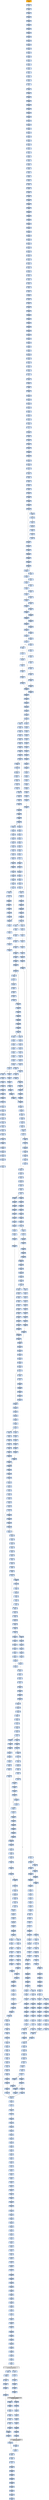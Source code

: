 strict digraph G {
	graph [bgcolor=transparent,
		name=G
	];
	node [color=lightsteelblue,
		fillcolor=lightsteelblue,
		shape=rectangle,
		style=filled
	];
	"0x00457b06"	[label="0x00457b06
subw"];
	"0x00457b09"	[label="0x00457b09
leal"];
	"0x00457b06" -> "0x00457b09"	[color="#000000"];
	"0x00457699"	[label="0x00457699
movzwl"];
	"0x0045769c"	[label="0x0045769c
imull"];
	"0x00457699" -> "0x0045769c"	[color="#000000"];
	"0x00457bf6"	[label="0x00457bf6
shrl"];
	"0x00457bf9"	[label="0x00457bf9
movzwl"];
	"0x00457bf6" -> "0x00457bf9"	[color="#000000"];
	"0x00457ade"	[label="0x00457ade
cmpl"];
	"0x00457ae0"	[label="0x00457ae0
jae"];
	"0x00457ade" -> "0x00457ae0"	[color="#000000"];
	"0x00457768"	[label="0x00457768
movl"];
	"0x0045776c"	[label="0x0045776c
jmp"];
	"0x00457768" -> "0x0045776c"	[color="#000000"];
	"0x00457335"	[label="0x00457335
movl"];
	"0x00457337"	[label="0x00457337
addl"];
	"0x00457335" -> "0x00457337"	[color="#000000"];
	"0x004579ed"	[label="0x004579ed
ja"];
	"0x00457a07"	[label="0x00457a07
movl"];
	"0x004579ed" -> "0x00457a07"	[color="#000000",
		label=T];
	"0x004579ef"	[label="0x004579ef
cmpl"];
	"0x004579ed" -> "0x004579ef"	[color="#000000",
		label=F];
	"0x0045740e"	[label="0x0045740e
leal"];
	"0x00457415"	[label="0x00457415
movl"];
	"0x0045740e" -> "0x00457415"	[color="#000000"];
	"0x0045794f"	[label="0x0045794f
incl"];
	"0x00457950"	[label="0x00457950
orl"];
	"0x0045794f" -> "0x00457950"	[color="#000000"];
	GETMODULEHANDLEA_KERNEL32_DLL	[color=lightgrey,
		fillcolor=lightgrey,
		label="GETMODULEHANDLEA_KERNEL32_DLL
GETMODULEHANDLEA"];
	"0x0040b123"	[label="0x0040b123
movl"];
	GETMODULEHANDLEA_KERNEL32_DLL -> "0x0040b123"	[color="#000000"];
	"0x0040b0d1"	[label="0x0040b0d1
orl"];
	GETMODULEHANDLEA_KERNEL32_DLL -> "0x0040b0d1"	[color="#000000"];
	"0x00457ab6"	[label="0x00457ab6
cmpl"];
	"0x00457aba"	[label="0x00457aba
je"];
	"0x00457ab6" -> "0x00457aba"	[color="#000000"];
	"0x00457cbc"	[label="0x00457cbc
ja"];
	"0x00457cd3"	[label="0x00457cd3
subl"];
	"0x00457cbc" -> "0x00457cd3"	[color="#000000",
		label=T];
	"0x00457518"	[label="0x00457518
movw"];
	"0x0045751c"	[label="0x0045751c
shrl"];
	"0x00457518" -> "0x0045751c"	[color="#000000"];
	"0x004579a6"	[label="0x004579a6
movl"];
	"0x004579aa"	[label="0x004579aa
shrw"];
	"0x004579a6" -> "0x004579aa"	[color="#000000"];
	"0x0045741f"	[label="0x0045741f
movl"];
	"0x00457423"	[label="0x00457423
subl"];
	"0x0045741f" -> "0x00457423"	[color="#000000"];
	"0x00457958"	[label="0x00457958
shrl"];
	"0x0045795b"	[label="0x0045795b
movzwl"];
	"0x00457958" -> "0x0045795b"	[color="#000000"];
	"0x00457344"	[label="0x00457344
cmpl"];
	"0x00457348"	[label="0x00457348
je"];
	"0x00457344" -> "0x00457348"	[color="#000000"];
	"0x004573aa"	[label="0x004573aa
orl"];
	"0x004573ac"	[label="0x004573ac
movl"];
	"0x004573aa" -> "0x004573ac"	[color="#000000"];
	"0x0045771a"	[label="0x0045771a
movl"];
	"0x0045771e"	[label="0x0045771e
movl"];
	"0x0045771a" -> "0x0045771e"	[color="#000000"];
	"0x00457cf0"	[label="0x00457cf0
movl"];
	"0x00457cf2"	[label="0x00457cf2
addl"];
	"0x00457cf0" -> "0x00457cf2"	[color="#000000"];
	"0x00457c92"	[label="0x00457c92
je"];
	"0x00457ca3"	[label="0x00457ca3
movl"];
	"0x00457c92" -> "0x00457ca3"	[color="#000000",
		label=T];
	"0x004578b4"	[label="0x004578b4
setg"];
	"0x004578b7"	[label="0x004578b7
addl"];
	"0x004578b4" -> "0x004578b7"	[color="#000000"];
	"0x004576fb"	[label="0x004576fb
movw"];
	"0x00457702"	[label="0x00457702
movl"];
	"0x004576fb" -> "0x00457702"	[color="#000000"];
	"0x004578f5"	[label="0x004578f5
movl"];
	"0x004578f9"	[label="0x004578f9
movl"];
	"0x004578f5" -> "0x004578f9"	[color="#000000"];
	"0x004575cd"	[label="0x004575cd
ja"];
	"0x004575cf"	[label="0x004575cf
cmpl"];
	"0x004575cd" -> "0x004575cf"	[color="#000000",
		label=F];
	"0x004575e5"	[label="0x004575e5
movl"];
	"0x004575cd" -> "0x004575e5"	[color="#000000",
		label=T];
	"0x00457801"	[label="0x00457801
subl"];
	"0x00457803"	[label="0x00457803
movl"];
	"0x00457801" -> "0x00457803"	[color="#000000"];
	"0x00457992"	[label="0x00457992
movl"];
	"0x00457996"	[label="0x00457996
movl"];
	"0x00457992" -> "0x00457996"	[color="#000000"];
	"0x004577e7"	[label="0x004577e7
sarl"];
	"0x004577ea"	[label="0x004577ea
leal"];
	"0x004577e7" -> "0x004577ea"	[color="#000000"];
	"0x0045795e"	[label="0x0045795e
imull"];
	"0x0045795b" -> "0x0045795e"	[color="#000000"];
	"0x00457368"	[label="0x00457368
jae"];
	"0x0045736e"	[label="0x0045736e
movl"];
	"0x00457368" -> "0x0045736e"	[color="#000000",
		label=F];
	"0x00457aaa"	[label="0x00457aaa
addl"];
	"0x00457aac"	[label="0x00457aac
cmpl"];
	"0x00457aaa" -> "0x00457aac"	[color="#000000"];
	"0x00457b2f"	[label="0x00457b2f
andl"];
	"0x00457b32"	[label="0x00457b32
leal"];
	"0x00457b2f" -> "0x00457b32"	[color="#000000"];
	"0x00457574"	[label="0x00457574
movl"];
	"0x00457578"	[label="0x00457578
jg"];
	"0x00457574" -> "0x00457578"	[color="#000000"];
	"0x004577b4"	[label="0x004577b4
movzbl"];
	"0x004577b7"	[label="0x004577b7
shll"];
	"0x004577b4" -> "0x004577b7"	[color="#000000"];
	"0x0045799e"	[label="0x0045799e
jmp"];
	"0x00457996" -> "0x0045799e"	[color="#000000"];
	"0x00457a88"	[label="0x00457a88
shll"];
	"0x00457a8b"	[label="0x00457a8b
movl"];
	"0x00457a88" -> "0x00457a8b"	[color="#000000"];
	"0x004573f0"	[label="0x004573f0
movl"];
	"0x004573f4"	[label="0x004573f4
shll"];
	"0x004573f0" -> "0x004573f4"	[color="#000000"];
	"0x00457c24"	[label="0x00457c24
movl"];
	"0x00457c26"	[label="0x00457c26
shrw"];
	"0x00457c24" -> "0x00457c26"	[color="#000000"];
	"0x004573bd"	[label="0x004573bd
cmpl"];
	"0x004573bf"	[label="0x004573bf
jae"];
	"0x004573bd" -> "0x004573bf"	[color="#000000"];
	"0x00457a5e"	[label="0x00457a5e
subl"];
	"0x00457a60"	[label="0x00457a60
addl"];
	"0x00457a5e" -> "0x00457a60"	[color="#000000"];
	"0x00457253"	[label="0x00457253
addl"];
	"0x00457259"	[label="0x00457259
movb"];
	"0x00457253" -> "0x00457259"	[color="#000000"];
	"0x004578e3"	[label="0x004578e3
movw"];
	"0x004578e6"	[label="0x004578e6
movl"];
	"0x004578e3" -> "0x004578e6"	[color="#000000"];
	"0x004572a0"	[label="0x004572a0
movzbl"];
	"0x004572a4"	[label="0x004572a4
movl"];
	"0x004572a0" -> "0x004572a4"	[color="#000000"];
	"0x0045734e"	[label="0x0045734e
movzbl"];
	"0x00457351"	[label="0x00457351
shll"];
	"0x0045734e" -> "0x00457351"	[color="#000000"];
	"0x00457a39"	[label="0x00457a39
movl"];
	"0x00457a3b"	[label="0x00457a3b
shrw"];
	"0x00457a39" -> "0x00457a3b"	[color="#000000"];
	"0x0045773e"	[label="0x0045773e
movl"];
	"0x00457745"	[label="0x00457745
movl"];
	"0x0045773e" -> "0x00457745"	[color="#000000"];
	"0x004571cc"	[label="0x004571cc
jne"];
	"0x004571ce"	[label="0x004571ce
subl"];
	"0x004571cc" -> "0x004571ce"	[color="#000000",
		label=F];
	"0x0045783b"	[label="0x0045783b
shrl"];
	"0x0045783e"	[label="0x0045783e
movw"];
	"0x0045783b" -> "0x0045783e"	[color="#000000"];
	"0x0045742e"	[label="0x0045742e
movzbl"];
	"0x00457432"	[label="0x00457432
movl"];
	"0x0045742e" -> "0x00457432"	[color="#000000"];
	"0x004576ac"	[label="0x004576ac
movl"];
	"0x004576ae"	[label="0x004576ae
subl"];
	"0x004576ac" -> "0x004576ae"	[color="#000000"];
	"0x004577e1"	[label="0x004577e1
subl"];
	"0x004577e3"	[label="0x004577e3
movl"];
	"0x004577e1" -> "0x004577e3"	[color="#000000"];
	"0x00457527"	[label="0x00457527
jae"];
	"0x00457529"	[label="0x00457529
movl"];
	"0x00457527" -> "0x00457529"	[color="#000000",
		label=F];
	"0x00457542"	[label="0x00457542
subl"];
	"0x00457527" -> "0x00457542"	[color="#000000",
		label=T];
	"0x004571f9"	[label="0x004571f9
pushl"];
	"0x004571fa"	[label="0x004571fa
movl"];
	"0x004571f9" -> "0x004571fa"	[color="#000000"];
	"0x00457637"	[label="0x00457637
cmpl"];
	"0x0045763c"	[label="0x0045763c
setg"];
	"0x00457637" -> "0x0045763c"	[color="#000000"];
	"0x00457280"	[label="0x00457280
movl"];
	"0x00457288"	[label="0x00457288
movb"];
	"0x00457280" -> "0x00457288"	[color="#000000"];
	"0x004579b9"	[label="0x004579b9
movl"];
	"0x004579c1"	[label="0x004579c1
movw"];
	"0x004579b9" -> "0x004579c1"	[color="#000000"];
	"0x004574fc"	[label="0x004574fc
cmpl"];
	"0x00457500"	[label="0x00457500
je"];
	"0x004574fc" -> "0x00457500"	[color="#000000"];
	"0x004575b4"	[label="0x004575b4
subw"];
	"0x004575b7"	[label="0x004575b7
cmpl"];
	"0x004575b4" -> "0x004575b7"	[color="#000000"];
	"0x00457963"	[label="0x00457963
jae"];
	"0x00457965"	[label="0x00457965
movl"];
	"0x00457963" -> "0x00457965"	[color="#000000",
		label=F];
	"0x004579a0"	[label="0x004579a0
subl"];
	"0x00457963" -> "0x004579a0"	[color="#000000",
		label=T];
	"0x00457b52"	[label="0x00457b52
addl"];
	"0x00457b57"	[label="0x00457b57
movl"];
	"0x00457b52" -> "0x00457b57"	[color="#000000"];
	"0x0045782c"	[label="0x0045782c
shll"];
	"0x0045782f"	[label="0x0045782f
shll"];
	"0x0045782c" -> "0x0045782f"	[color="#000000"];
	"0x004575dc"	[label="0x004575dc
shll"];
	"0x004575df"	[label="0x004575df
shll"];
	"0x004575dc" -> "0x004575df"	[color="#000000"];
	"0x00457651"	[label="0x00457651
movl"];
	"0x00457653"	[label="0x00457653
subl"];
	"0x00457651" -> "0x00457653"	[color="#000000"];
	"0x00457a2c"	[label="0x00457a2c
movl"];
	"0x00457a2e"	[label="0x00457a2e
movw"];
	"0x00457a2c" -> "0x00457a2e"	[color="#000000"];
	"0x0040b0f9"	[label="0x0040b0f9
pushl"];
	"0x0040b0fa"	[label="0x0040b0fa
movl"];
	"0x0040b0f9" -> "0x0040b0fa"	[color="#000000"];
	"0x0045756b"	[label="0x0045756b
movb"];
	"0x0045756e"	[label="0x0045756e
incl"];
	"0x0045756b" -> "0x0045756e"	[color="#000000"];
	"0x004576e5"	[label="0x004576e5
cmpl"];
	"0x004576e9"	[label="0x004576e9
je"];
	"0x004576e5" -> "0x004576e9"	[color="#000000"];
	"0x00457c54"	[label="0x00457c54
movl"];
	"0x00457c58"	[label="0x00457c58
je"];
	"0x00457c54" -> "0x00457c58"	[color="#000000"];
	"0x0045748c"	[label="0x0045748c
cmpl"];
	"0x0045748e"	[label="0x0045748e
jae"];
	"0x0045748c" -> "0x0045748e"	[color="#000000"];
	"0x00457b38"	[label="0x00457b38
cmpl"];
	"0x00457b3b"	[label="0x00457b3b
movl"];
	"0x00457b38" -> "0x00457b3b"	[color="#000000"];
	"0x0045747c"	[label="0x0045747c
movw"];
	"0x00457483"	[label="0x00457483
shrl"];
	"0x0045747c" -> "0x00457483"	[color="#000000"];
	"0x004575e2"	[label="0x004575e2
incl"];
	"0x004575e3"	[label="0x004575e3
orl"];
	"0x004575e2" -> "0x004575e3"	[color="#000000"];
	"0x00457707"	[label="0x00457707
movzwl"];
	"0x0045770a"	[label="0x0045770a
imull"];
	"0x00457707" -> "0x0045770a"	[color="#000000"];
	"0x00457c14"	[label="0x00457c14
movw"];
	"0x00457c18"	[label="0x00457c18
movl"];
	"0x00457c14" -> "0x00457c18"	[color="#000000"];
	"0x00457832"	[label="0x00457832
incl"];
	"0x00457833"	[label="0x00457833
orl"];
	"0x00457832" -> "0x00457833"	[color="#000000"];
	"0x0045780c"	[label="0x0045780c
movl"];
	"0x00457810"	[label="0x00457810
cmpl"];
	"0x0045780c" -> "0x00457810"	[color="#000000"];
	"0x004573d4"	[label="0x004573d4
sarl"];
	"0x004573d7"	[label="0x004573d7
movl"];
	"0x004573d4" -> "0x004573d7"	[color="#000000"];
	"0x004574b1"	[label="0x004574b1
jmp"];
	"0x004574e1"	[label="0x004574e1
cmpl"];
	"0x004574b1" -> "0x004574e1"	[color="#000000"];
	"0x004577f4"	[label="0x004577f4
movl"];
	"0x004577f8"	[label="0x004577f8
jmp"];
	"0x004577f4" -> "0x004577f8"	[color="#000000"];
	"0x00457522"	[label="0x00457522
imull"];
	"0x00457525"	[label="0x00457525
cmpl"];
	"0x00457522" -> "0x00457525"	[color="#000000"];
	"0x00457869"	[label="0x00457869
movl"];
	"0x0045786d"	[label="0x0045786d
jmp"];
	"0x00457869" -> "0x0045786d"	[color="#000000"];
	"0x004571f5"	[label="0x004571f5
pushl"];
	"0x004571f6"	[label="0x004571f6
subl"];
	"0x004571f5" -> "0x004571f6"	[color="#000000"];
	"0x00457a53"	[label="0x00457a53
movb"];
	"0x00457a57"	[label="0x00457a57
movl"];
	"0x00457a53" -> "0x00457a57"	[color="#000000"];
	"0x0045733e"	[label="0x0045733e
movl"];
	"0x00457337" -> "0x0045733e"	[color="#000000"];
	"0x00457b49"	[label="0x00457b49
movl"];
	"0x00457b4c"	[label="0x00457b4c
leal"];
	"0x00457b49" -> "0x00457b4c"	[color="#000000"];
	"0x00457b9f"	[label="0x00457b9f
movl"];
	"0x00457ba2"	[label="0x00457ba2
addl"];
	"0x00457b9f" -> "0x00457ba2"	[color="#000000"];
	"0x00457608"	[label="0x00457608
movl"];
	"0x0045760c"	[label="0x0045760c
sarl"];
	"0x00457608" -> "0x0045760c"	[color="#000000"];
	"0x004575ff"	[label="0x004575ff
movl"];
	"0x00457601"	[label="0x00457601
movl"];
	"0x004575ff" -> "0x00457601"	[color="#000000"];
	"0x0045728d"	[label="0x0045728d
movl"];
	"0x00457288" -> "0x0045728d"	[color="#000000"];
	"0x00457829"	[label="0x00457829
movzbl"];
	"0x00457829" -> "0x0045782c"	[color="#000000"];
	"0x0045750e"	[label="0x0045750e
shll"];
	"0x00457511"	[label="0x00457511
incl"];
	"0x0045750e" -> "0x00457511"	[color="#000000"];
	"0x0045721d"	[label="0x0045721d
movb"];
	"0x0045721f"	[label="0x0045721f
subl"];
	"0x0045721d" -> "0x0045721f"	[color="#000000"];
	"0x00457358"	[label="0x00457358
cmpl"];
	"0x0045735b"	[label="0x0045735b
jle"];
	"0x00457358" -> "0x0045735b"	[color="#000000"];
	"0x0045785c"	[label="0x0045785c
sarl"];
	"0x0045785f"	[label="0x0045785f
leal"];
	"0x0045785c" -> "0x0045785f"	[color="#000000"];
	"0x00457704"	[label="0x00457704
shrl"];
	"0x00457702" -> "0x00457704"	[color="#000000"];
	"0x00457203"	[label="0x00457203
pushl"];
	"0x00457204"	[label="0x00457204
pushl"];
	"0x00457203" -> "0x00457204"	[color="#000000"];
	"0x004577ae"	[label="0x004577ae
je"];
	"0x004577ae" -> "0x004577b4"	[color="#000000",
		label=F];
	"0x00457b2d"	[label="0x00457b2d
sarl"];
	"0x00457b2d" -> "0x00457b2f"	[color="#000000"];
	"0x00457b86"	[label="0x00457b86
addl"];
	"0x00457b88"	[label="0x00457b88
cmpl"];
	"0x00457b86" -> "0x00457b88"	[color="#000000"];
	"0x00457a05"	[label="0x00457a05
orl"];
	"0x00457a05" -> "0x00457a07"	[color="#000000"];
	"0x00457279"	[label="0x00457279
movl"];
	"0x00457279" -> "0x00457280"	[color="#000000"];
	"0x00457664"	[label="0x00457664
cmpl"];
	"0x0045766a"	[label="0x0045766a
movw"];
	"0x00457664" -> "0x0045766a"	[color="#000000"];
	"0x00457a64"	[label="0x00457a64
cmpl"];
	"0x00457a60" -> "0x00457a64"	[color="#000000"];
	"0x00457b2b"	[label="0x00457b2b
movl"];
	"0x00457b2b" -> "0x00457b2d"	[color="#000000"];
	"0x00457b18"	[label="0x00457b18
jne"];
	"0x00457b1a"	[label="0x00457b1a
leal"];
	"0x00457b18" -> "0x00457b1a"	[color="#000000",
		label=F];
	"0x00457560"	[label="0x00457560
movl"];
	"0x00457567"	[label="0x00457567
movb"];
	"0x00457560" -> "0x00457567"	[color="#000000"];
	"0x004573e4"	[label="0x004573e4
movw"];
	"0x004573e8"	[label="0x004573e8
movl"];
	"0x004573e4" -> "0x004573e8"	[color="#000000"];
	"0x004575a6"	[label="0x004575a6
subl"];
	"0x004575a8"	[label="0x004575a8
movl"];
	"0x004575a6" -> "0x004575a8"	[color="#000000"];
	"0x00457356"	[label="0x00457356
orl"];
	"0x00457356" -> "0x00457358"	[color="#000000"];
	"0x00457645"	[label="0x00457645
leal"];
	"0x00457648"	[label="0x00457648
movl"];
	"0x00457645" -> "0x00457648"	[color="#000000"];
	"0x00457b00"	[label="0x00457b00
movl"];
	"0x00457b02"	[label="0x00457b02
shrw"];
	"0x00457b00" -> "0x00457b02"	[color="#000000"];
	"0x00457671"	[label="0x00457671
ja"];
	"0x00457689"	[label="0x00457689
movl"];
	"0x00457671" -> "0x00457689"	[color="#000000",
		label=T];
	"0x00457673"	[label="0x00457673
cmpl"];
	"0x00457671" -> "0x00457673"	[color="#000000",
		label=F];
	"0x0045761a"	[label="0x0045761a
movl"];
	"0x0045761e"	[label="0x0045761e
movl"];
	"0x0045761a" -> "0x0045761e"	[color="#000000"];
	"0x00457739"	[label="0x00457739
cmpl"];
	"0x00457739" -> "0x0045773e"	[color="#000000"];
	"0x004576ef"	[label="0x004576ef
movzbl"];
	"0x004576e9" -> "0x004576ef"	[color="#000000",
		label=F];
	"0x004577c6"	[label="0x004577c6
shrl"];
	"0x004577c9"	[label="0x004577c9
movw"];
	"0x004577c6" -> "0x004577c9"	[color="#000000"];
	"0x004575d9"	[label="0x004575d9
movzbl"];
	"0x004575d9" -> "0x004575dc"	[color="#000000"];
	"0x004579cb"	[label="0x004579cb
movl"];
	"0x004579cf"	[label="0x004579cf
movl"];
	"0x004579cb" -> "0x004579cf"	[color="#000000"];
	"0x00457a69"	[label="0x00457a69
movl"];
	"0x00457a64" -> "0x00457a69"	[color="#000000"];
	"0x0045760f"	[label="0x0045760f
movl"];
	"0x00457613"	[label="0x00457613
leal"];
	"0x0045760f" -> "0x00457613"	[color="#000000"];
	"0x00457bd6"	[label="0x00457bd6
cmpl"];
	"0x00457bda"	[label="0x00457bda
je"];
	"0x00457bd6" -> "0x00457bda"	[color="#000000"];
	"0x00457398"	[label="0x00457398
je"];
	"0x0045739e"	[label="0x0045739e
shll"];
	"0x00457398" -> "0x0045739e"	[color="#000000",
		label=F];
	"0x0045725b"	[label="0x0045725b
stosb"];
	"0x0045725c"	[label="0x0045725c
movl"];
	"0x0045725b" -> "0x0045725c"	[color="#000000"];
	"0x00457436"	[label="0x00457436
shll"];
	"0x00457432" -> "0x00457436"	[color="#000000"];
	"0x0045735d"	[label="0x0045735d
movl"];
	"0x0045735b" -> "0x0045735d"	[color="#000000",
		label=F];
	"0x00457b5d"	[label="0x00457b5d
leal"];
	"0x00457b60"	[label="0x00457b60
cmpl"];
	"0x00457b5d" -> "0x00457b60"	[color="#000000"];
	"0x004577ba"	[label="0x004577ba
shll"];
	"0x004577b7" -> "0x004577ba"	[color="#000000"];
	"0x00457c91"	[label="0x00457c91
decl"];
	"0x00457c91" -> "0x00457c92"	[color="#000000"];
	"0x00457486"	[label="0x00457486
movzwl"];
	"0x00457483" -> "0x00457486"	[color="#000000"];
	"0x004571b3"	[label="0x004571b3
lodsw"];
	"0x004571b5"	[label="0x004571b5
shll"];
	"0x004571b3" -> "0x004571b5"	[color="#000000"];
	"0x00457659"	[label="0x00457659
shrw"];
	"0x0045765d"	[label="0x0045765d
movl"];
	"0x00457659" -> "0x0045765d"	[color="#000000"];
	"0x00457324"	[label="0x00457324
movl"];
	"0x0045732b"	[label="0x0045732b
xorl"];
	"0x00457324" -> "0x0045732b"	[color="#000000"];
	"0x0040b125"	[label="0x0040b125
lodsb"];
	"0x0040b123" -> "0x0040b125"	[color="#000000"];
	"0x0040b0f3"	[label="0x0040b0f3
pushl"];
	"0x0040b0f4"	[label="0x0040b0f4
pushl"];
	"0x0040b0f3" -> "0x0040b0f4"	[color="#000000"];
	"0x0045751f"	[label="0x0045751f
movzwl"];
	"0x0045751f" -> "0x00457522"	[color="#000000"];
	"0x0040b130"	[label="0x0040b130
orb"];
	"0x0040b132"	[label="0x0040b132
je"];
	"0x0040b130" -> "0x0040b132"	[color="#000000"];
	"0x0045768d"	[label="0x0045768d
movl"];
	"0x00457689" -> "0x0045768d"	[color="#000000"];
	"0x00457512"	[label="0x00457512
orl"];
	"0x00457514"	[label="0x00457514
movl"];
	"0x00457512" -> "0x00457514"	[color="#000000"];
	"0x004571d8"	[label="0x004571d8
shll"];
	"0x004571db"	[label="0x004571db
movb"];
	"0x004571d8" -> "0x004571db"	[color="#000000"];
	"0x00457409"	[label="0x00457409
cmpl"];
	"0x00457409" -> "0x0045740e"	[color="#000000"];
	"0x00457cdc"	[label="0x00457cdc
movl"];
	"0x00457ce3"	[label="0x00457ce3
movl"];
	"0x00457cdc" -> "0x00457ce3"	[color="#000000"];
	"0x0040b166"	[label="0x0040b166
stosb"];
	"0x0040b167"	[label="0x0040b167
movl"];
	"0x0040b166" -> "0x0040b167"	[color="#000000"];
	"0x00457259" -> "0x0045725b"	[color="#000000"];
	"0x0045751c" -> "0x0045751f"	[color="#000000"];
	"0x00457bb3"	[label="0x00457bb3
movl"];
	"0x00457bbb"	[label="0x00457bbb
movl"];
	"0x00457bb3" -> "0x00457bbb"	[color="#000000"];
	"0x00457be0"	[label="0x00457be0
shll"];
	"0x00457be5"	[label="0x00457be5
movzbl"];
	"0x00457be0" -> "0x00457be5"	[color="#000000"];
	"0x00457a04"	[label="0x00457a04
incl"];
	"0x00457a04" -> "0x00457a05"	[color="#000000"];
	"0x0045752d"	[label="0x0045752d
movl"];
	"0x00457529" -> "0x0045752d"	[color="#000000"];
	"0x00457372"	[label="0x00457372
andl"];
	"0x0045736e" -> "0x00457372"	[color="#000000"];
	"0x004571de"	[label="0x004571de
orl"];
	"0x004571e0"	[label="0x004571e0
pushl"];
	"0x004571de" -> "0x004571e0"	[color="#000000"];
	"0x00457427"	[label="0x00457427
movl"];
	"0x00457423" -> "0x00457427"	[color="#000000"];
	"0x0045743a"	[label="0x0045743a
movl"];
	"0x0045743e"	[label="0x0045743e
leal"];
	"0x0045743a" -> "0x0045743e"	[color="#000000"];
	"0x00457a1f"	[label="0x00457a1f
movl"];
	"0x00457a24"	[label="0x00457a24
subl"];
	"0x00457a1f" -> "0x00457a24"	[color="#000000"];
	"0x00457a0b"	[label="0x00457a0b
movw"];
	"0x00457a07" -> "0x00457a0b"	[color="#000000"];
	"0x0040b097"	[label="0x0040b097
addl"];
	"0x0040b09a"	[label="0x0040b09a
addl"];
	"0x0040b097" -> "0x0040b09a"	[color="#000000"];
	"0x004575eb"	[label="0x004575eb
shrl"];
	"0x004575ee"	[label="0x004575ee
movw"];
	"0x004575eb" -> "0x004575ee"	[color="#000000"];
	"0x00457af3"	[label="0x00457af3
movw"];
	"0x00457af6"	[label="0x00457af6
movl"];
	"0x00457af3" -> "0x00457af6"	[color="#000000"];
	"0x0045791e"	[label="0x0045791e
movl"];
	"0x00457922"	[label="0x00457922
jmp"];
	"0x0045791e" -> "0x00457922"	[color="#000000"];
	"0x0040b15e"	[label="0x0040b15e
addl"];
	"0x0040b164"	[label="0x0040b164
movb"];
	"0x0040b15e" -> "0x0040b164"	[color="#000000"];
	"0x0045763f"	[label="0x0045763f
addl"];
	"0x0045763c" -> "0x0045763f"	[color="#000000"];
	"0x00457606"	[label="0x00457606
subl"];
	"0x00457601" -> "0x00457606"	[color="#000000"];
	"0x00457cf6"	[label="0x00457cf6
popl"];
	"0x00457cf7"	[label="0x00457cf7
popl"];
	"0x00457cf6" -> "0x00457cf7"	[color="#000000"];
	"0x00457937"	[label="0x00457937
movw"];
	"0x0045793a"	[label="0x0045793a
ja"];
	"0x00457937" -> "0x0045793a"	[color="#000000"];
	"0x00457b23"	[label="0x00457b23
jle"];
	"0x00457c50"	[label="0x00457c50
movl"];
	"0x00457b23" -> "0x00457c50"	[color="#000000",
		label=T];
	"0x00457b29"	[label="0x00457b29
movl"];
	"0x00457b23" -> "0x00457b29"	[color="#000000",
		label=F];
	"0x00457677"	[label="0x00457677
je"];
	"0x00457673" -> "0x00457677"	[color="#000000"];
	"0x004572cb"	[label="0x004572cb
movl"];
	"0x004572d3"	[label="0x004572d3
movl"];
	"0x004572cb" -> "0x004572d3"	[color="#000000"];
	"0x00457b02" -> "0x00457b06"	[color="#000000"];
	"0x00457922" -> "0x00457996"	[color="#000000"];
	"0x00457a42"	[label="0x00457a42
movw"];
	"0x00457a45"	[label="0x00457a45
leal"];
	"0x00457a42" -> "0x00457a45"	[color="#000000"];
	"0x00457b68"	[label="0x00457b68
ja"];
	"0x00457b82"	[label="0x00457b82
shrl"];
	"0x00457b68" -> "0x00457b82"	[color="#000000",
		label=T];
	"0x00457b6a"	[label="0x00457b6a
cmpl"];
	"0x00457b68" -> "0x00457b6a"	[color="#000000",
		label=F];
	"0x004573b0"	[label="0x004573b0
movw"];
	"0x004573ac" -> "0x004573b0"	[color="#000000"];
	"0x00457bd4"	[label="0x00457bd4
ja"];
	"0x00457bd4" -> "0x00457bd6"	[color="#000000",
		label=F];
	"0x00457bee"	[label="0x00457bee
movl"];
	"0x00457bd4" -> "0x00457bee"	[color="#000000",
		label=T];
	"0x0045720a"	[label="0x0045720a
addl"];
	"0x0045720d"	[label="0x0045720d
pushl"];
	"0x0045720a" -> "0x0045720d"	[color="#000000"];
	"0x0045749b"	[label="0x0045749b
movl"];
	"0x0045749d"	[label="0x0045749d
sarl"];
	"0x0045749b" -> "0x0045749d"	[color="#000000"];
	"0x0045745b"	[label="0x0045745b
leal"];
	"0x0045745e"	[label="0x0045745e
ja"];
	"0x0045745b" -> "0x0045745e"	[color="#000000"];
	"0x004579df"	[label="0x004579df
movl"];
	"0x004579e3"	[label="0x004579e3
addl"];
	"0x004579df" -> "0x004579e3"	[color="#000000"];
	"0x0040b04e"	[label="0x0040b04e
orl"];
	"0x0040b050"	[label="0x0040b050
pushl"];
	"0x0040b04e" -> "0x0040b050"	[color="#000000"];
	"0x004578d7"	[label="0x004578d7
movzbl"];
	"0x004578da"	[label="0x004578da
shll"];
	"0x004578d7" -> "0x004578da"	[color="#000000"];
	"0x00457afa"	[label="0x00457afa
subl"];
	"0x00457afe"	[label="0x00457afe
subl"];
	"0x00457afa" -> "0x00457afe"	[color="#000000"];
	"0x004575ae"	[label="0x004575ae
movl"];
	"0x004575b0"	[label="0x004575b0
shrw"];
	"0x004575ae" -> "0x004575b0"	[color="#000000"];
	"0x00457598"	[label="0x00457598
subl"];
	"0x0045759d"	[label="0x0045759d
jmp"];
	"0x00457598" -> "0x0045759d"	[color="#000000"];
	"0x0040b16c"	[label="0x0040b16c
stosl"];
	"0x0040b16d"	[label="0x0040b16d
popa"];
	"0x0040b16c" -> "0x0040b16d"	[color="#000000"];
	"0x00457b9c"	[label="0x00457b9c
shll"];
	"0x00457b9c" -> "0x00457b9f"	[color="#000000"];
	"0x00457205"	[label="0x00457205
addl"];
	"0x00457208"	[label="0x00457208
pushl"];
	"0x00457205" -> "0x00457208"	[color="#000000"];
	"0x0045789d"	[label="0x0045789d
movl"];
	"0x004577f8" -> "0x0045789d"	[color="#000000"];
	"0x004573ba"	[label="0x004573ba
imull"];
	"0x004573ba" -> "0x004573bd"	[color="#000000"];
	"0x004571bb"	[label="0x004571bb
lodsl"];
	"0x004571bc"	[label="0x004571bc
subl"];
	"0x004571bb" -> "0x004571bc"	[color="#000000"];
	"0x00457631"	[label="0x00457631
movl"];
	"0x00457635"	[label="0x00457635
xorl"];
	"0x00457631" -> "0x00457635"	[color="#000000"];
	"0x00457a9a"	[label="0x00457a9a
movl"];
	"0x00457a9e"	[label="0x00457a9e
movl"];
	"0x00457a9a" -> "0x00457a9e"	[color="#000000"];
	"0x00457845"	[label="0x00457845
movzwl"];
	"0x0045783e" -> "0x00457845"	[color="#000000"];
	"0x00457204" -> "0x00457205"	[color="#000000"];
	"0x004571ee"	[label="0x004571ee
leal"];
	"0x004571ee" -> "0x004571f5"	[color="#000000"];
	"0x00457b1d"	[label="0x00457b1d
cmpl"];
	"0x00457b20"	[label="0x00457b20
movl"];
	"0x00457b1d" -> "0x00457b20"	[color="#000000"];
	"0x00457511" -> "0x00457512"	[color="#000000"];
	"0x00457851"	[label="0x00457851
movl"];
	"0x00457856"	[label="0x00457856
subl"];
	"0x00457851" -> "0x00457856"	[color="#000000"];
	"0x0045778e"	[label="0x0045778e
shrw"];
	"0x00457792"	[label="0x00457792
movl"];
	"0x0045778e" -> "0x00457792"	[color="#000000"];
	"0x004577fd"	[label="0x004577fd
movl"];
	"0x004577ff"	[label="0x004577ff
subl"];
	"0x004577fd" -> "0x004577ff"	[color="#000000"];
	"0x00457899"	[label="0x00457899
movl"];
	"0x00457899" -> "0x0045789d"	[color="#000000"];
	"0x00457940"	[label="0x00457940
je"];
	"0x00457946"	[label="0x00457946
movzbl"];
	"0x00457940" -> "0x00457946"	[color="#000000",
		label=F];
	"0x00457a1b"	[label="0x00457a1b
movl"];
	"0x00457a1b" -> "0x00457a1f"	[color="#000000"];
	"0x004576f2"	[label="0x004576f2
shll"];
	"0x004576f5"	[label="0x004576f5
shll"];
	"0x004576f2" -> "0x004576f5"	[color="#000000"];
	"0x004574f0"	[label="0x004574f0
addl"];
	"0x004574f2"	[label="0x004574f2
cmpl"];
	"0x004574f0" -> "0x004574f2"	[color="#000000"];
	"0x0040b113"	[label="0x0040b113
movl"];
	"0x0040b115"	[label="0x0040b115
lodsl"];
	"0x0040b113" -> "0x0040b115"	[color="#000000"];
	"0x00457799"	[label="0x00457799
subl"];
	"0x0045779b"	[label="0x0045779b
cmpl"];
	"0x00457799" -> "0x0045779b"	[color="#000000"];
	"0x00457773"	[label="0x00457773
subl"];
	"0x00457775"	[label="0x00457775
movl"];
	"0x00457773" -> "0x00457775"	[color="#000000"];
	"0x00457980"	[label="0x00457980
leal"];
	"0x00457983"	[label="0x00457983
movl"];
	"0x00457980" -> "0x00457983"	[color="#000000"];
	"0x00457750"	[label="0x00457750
movl"];
	"0x00457754"	[label="0x00457754
movl"];
	"0x00457750" -> "0x00457754"	[color="#000000"];
	"0x004571fc"	[label="0x004571fc
pushl"];
	"0x004571fa" -> "0x004571fc"	[color="#000000"];
	"0x00457bcc"	[label="0x00457bcc
cmpl"];
	"0x00457bcc" -> "0x00457bd4"	[color="#000000"];
	"0x0040b0b5"	[label="0x0040b0b5
movw"];
	"0x0040b0b9"	[label="0x0040b0b9
addl"];
	"0x0040b0b5" -> "0x0040b0b9"	[color="#000000"];
	"0x00457a93"	[label="0x00457a93
leal"];
	"0x00457a8b" -> "0x00457a93"	[color="#000000"];
	"0x004577d6"	[label="0x004577d6
cmpl"];
	"0x004577d8"	[label="0x004577d8
jae"];
	"0x004577d6" -> "0x004577d8"	[color="#000000"];
	"0x004574ca"	[label="0x004574ca
movw"];
	"0x004574d1"	[label="0x004574d1
je"];
	"0x004574ca" -> "0x004574d1"	[color="#000000"];
	"0x00457b35"	[label="0x00457b35
orl"];
	"0x00457b35" -> "0x00457b38"	[color="#000000"];
	"0x004573d0"	[label="0x004573d0
movb"];
	"0x004573d0" -> "0x004573d4"	[color="#000000"];
	"0x00457b47"	[label="0x00457b47
addl"];
	"0x00457b47" -> "0x00457b49"	[color="#000000"];
	"0x0040b112"	[label="0x0040b112
popl"];
	"0x0040b112" -> "0x0040b113"	[color="#000000"];
	"0x00457216"	[label="0x00457216
popl"];
	"0x00457217"	[label="0x00457217
popl"];
	"0x00457216" -> "0x00457217"	[color="#000000"];
	"0x004575b0" -> "0x004575b4"	[color="#000000"];
	"0x00457534"	[label="0x00457534
movl"];
	"0x00457536"	[label="0x00457536
sarl"];
	"0x00457534" -> "0x00457536"	[color="#000000"];
	"0x00457a37"	[label="0x00457a37
subl"];
	"0x00457a37" -> "0x00457a39"	[color="#000000"];
	"0x00457c2a"	[label="0x00457c2a
subw"];
	"0x00457c2d"	[label="0x00457c2d
movl"];
	"0x00457c2a" -> "0x00457c2d"	[color="#000000"];
	"0x0040b0a4"	[label="0x0040b0a4
subl"];
	"0x0040b0a9"	[label="0x0040b0a9
cmpb"];
	"0x0040b0a4" -> "0x0040b0a9"	[color="#000000"];
	"0x00457acb"	[label="0x00457acb
incl"];
	"0x00457acc"	[label="0x00457acc
orl"];
	"0x00457acb" -> "0x00457acc"	[color="#000000"];
	"0x004573b4"	[label="0x004573b4
shrl"];
	"0x004573b7"	[label="0x004573b7
movzwl"];
	"0x004573b4" -> "0x004573b7"	[color="#000000"];
	"0x0045744b"	[label="0x0045744b
cmpl"];
	"0x00457453"	[label="0x00457453
leal"];
	"0x0045744b" -> "0x00457453"	[color="#000000"];
	"0x00457218"	[label="0x00457218
subl"];
	"0x00457217" -> "0x00457218"	[color="#000000"];
	"0x0045798b"	[label="0x0045798b
leal"];
	"0x0045798b" -> "0x00457992"	[color="#000000"];
	"0x00457342"	[label="0x00457342
xorl"];
	"0x0045733e" -> "0x00457342"	[color="#000000"];
	"0x004577ff" -> "0x00457801"	[color="#000000"];
	"0x00457baf"	[label="0x00457baf
movl"];
	"0x00457baf" -> "0x00457bb3"	[color="#000000"];
	"0x00457ac0"	[label="0x00457ac0
shll"];
	"0x00457aba" -> "0x00457ac0"	[color="#000000",
		label=F];
	"0x004571f8"	[label="0x004571f8
pushl"];
	"0x004571f6" -> "0x004571f8"	[color="#000000"];
	"0x0040b0d3"	[label="0x0040b0d3
je"];
	"0x0040b0d5"	[label="0x0040b0d5
call"];
	"0x0040b0d3" -> "0x0040b0d5"	[color="#000000",
		label=F];
	"0x0045770d"	[label="0x0045770d
cmpl"];
	"0x0045770a" -> "0x0045770d"	[color="#000000"];
	"0x004576b0"	[label="0x004576b0
movl"];
	"0x004576ae" -> "0x004576b0"	[color="#000000"];
	"0x00457427" -> "0x0045742e"	[color="#000000"];
	"0x00457376"	[label="0x00457376
movl"];
	"0x00457372" -> "0x00457376"	[color="#000000"];
	"0x00457a4c"	[label="0x00457a4c
decl"];
	"0x00457a4d"	[label="0x00457a4d
movl"];
	"0x00457a4c" -> "0x00457a4d"	[color="#000000"];
	"0x00457a01"	[label="0x00457a01
shll"];
	"0x00457a01" -> "0x00457a04"	[color="#000000"];
	"0x0040b088"	[label="0x0040b088
call"];
	"0x0040b08d"	[label="0x0040b08d
popl"];
	"0x0040b088" -> "0x0040b08d"	[color="#000000"];
	"0x00457489"	[label="0x00457489
imull"];
	"0x00457486" -> "0x00457489"	[color="#000000"];
	"0x00457b0f"	[label="0x00457b0f
movl"];
	"0x00457b13"	[label="0x00457b13
decl"];
	"0x00457b0f" -> "0x00457b13"	[color="#000000"];
	"0x004578e8"	[label="0x004578e8
shrl"];
	"0x004578e6" -> "0x004578e8"	[color="#000000"];
	"0x004575fd"	[label="0x004575fd
jae"];
	"0x004575fd" -> "0x00457651"	[color="#000000",
		label=T];
	"0x004575fd" -> "0x004575ff"	[color="#000000",
		label=F];
	"0x00457441"	[label="0x00457441
movl"];
	"0x0045743e" -> "0x00457441"	[color="#000000"];
	"0x004571dd"	[label="0x004571dd
lodsb"];
	"0x004571dd" -> "0x004571de"	[color="#000000"];
	"0x0045760c" -> "0x0045760f"	[color="#000000"];
	"0x00457b79"	[label="0x00457b79
movzbl"];
	"0x00457b7c"	[label="0x00457b7c
shll"];
	"0x00457b79" -> "0x00457b7c"	[color="#000000"];
	"0x0045784f"	[label="0x0045784f
movl"];
	"0x0045784f" -> "0x00457851"	[color="#000000"];
	"0x00457394"	[label="0x00457394
cmpl"];
	"0x00457394" -> "0x00457398"	[color="#000000"];
	"0x00457554"	[label="0x00457554
movw"];
	"0x00457558"	[label="0x00457558
jmp"];
	"0x00457554" -> "0x00457558"	[color="#000000"];
	"0x00457777"	[label="0x00457777
shrw"];
	"0x0045777b"	[label="0x0045777b
subw"];
	"0x00457777" -> "0x0045777b"	[color="#000000"];
	"0x004578dd"	[label="0x004578dd
shll"];
	"0x004578e0"	[label="0x004578e0
incl"];
	"0x004578dd" -> "0x004578e0"	[color="#000000"];
	"0x00457a84"	[label="0x00457a84
movl"];
	"0x00457a84" -> "0x00457a88"	[color="#000000"];
	"0x0040b16e"	[label="0x0040b16e
jmp"];
	"0x00457952"	[label="0x00457952
movw"];
	"0x00457950" -> "0x00457952"	[color="#000000"];
	"0x00457a26"	[label="0x00457a26
sarl"];
	"0x00457a24" -> "0x00457a26"	[color="#000000"];
	"0x004577d3"	[label="0x004577d3
imull"];
	"0x004577d3" -> "0x004577d6"	[color="#000000"];
	"0x0040b0bb"	[label="0x0040b0bb
addl"];
	"0x0040b0be"	[label="0x0040b0be
call"];
	"0x0040b0bb" -> "0x0040b0be"	[color="#000000"];
	"0x00457a0e"	[label="0x00457a0e
shrl"];
	"0x00457a0b" -> "0x00457a0e"	[color="#000000"];
	"0x00457961"	[label="0x00457961
cmpl"];
	"0x00457961" -> "0x00457963"	[color="#000000"];
	"0x00457916"	[label="0x00457916
movl"];
	"0x0045791a"	[label="0x0045791a
leal"];
	"0x00457916" -> "0x0045791a"	[color="#000000"];
	"0x00457cf5"	[label="0x00457cf5
popl"];
	"0x00457cf2" -> "0x00457cf5"	[color="#000000"];
	"0x00457889"	[label="0x00457889
movl"];
	"0x0045788d"	[label="0x0045788d
movl"];
	"0x00457889" -> "0x0045788d"	[color="#000000"];
	"0x004579fe"	[label="0x004579fe
movzbl"];
	"0x004579fe" -> "0x00457a01"	[color="#000000"];
	"0x004574e7"	[label="0x004574e7
jg"];
	"0x0045755a"	[label="0x0045755a
movl"];
	"0x004574e7" -> "0x0045755a"	[color="#000000",
		label=T];
	"0x0045777e"	[label="0x0045777e
movw"];
	"0x0045777b" -> "0x0045777e"	[color="#000000"];
	"0x00457bfc"	[label="0x00457bfc
imull"];
	"0x00457bff"	[label="0x00457bff
cmpl"];
	"0x00457bfc" -> "0x00457bff"	[color="#000000"];
	"0x0040b051"	[label="0x0040b051
je"];
	"0x0040b050" -> "0x0040b051"	[color="#000000"];
	"0x00457200"	[label="0x00457200
shll"];
	"0x00457200" -> "0x00457203"	[color="#000000"];
	"0x00457c45"	[label="0x00457c45
decl"];
	"0x00457c46"	[label="0x00457c46
movl"];
	"0x00457c45" -> "0x00457c46"	[color="#000000"];
	"0x0040b0cc"	[label="0x0040b0cc
call"];
	"0x0040b177"	[label="0x0040b177
jmp"];
	"0x0040b0cc" -> "0x0040b177"	[color="#000000"];
	"0x00457c35"	[label="0x00457c35
movl"];
	"0x00457c39"	[label="0x00457c39
incl"];
	"0x00457c35" -> "0x00457c39"	[color="#000000"];
	"0x0045753c"	[label="0x0045753c
movw"];
	"0x00457540"	[label="0x00457540
jmp"];
	"0x0045753c" -> "0x00457540"	[color="#000000"];
	"0x004573a6"	[label="0x004573a6
shll"];
	"0x004573a9"	[label="0x004573a9
incl"];
	"0x004573a6" -> "0x004573a9"	[color="#000000"];
	"0x0045732d"	[label="0x0045732d
movl"];
	"0x0045732d" -> "0x00457335"	[color="#000000"];
	"0x0040b051" -> "0x0040b088"	[color="#000000",
		label=T];
	"0x00457caa"	[label="0x00457caa
cmpl"];
	"0x00457cae"	[label="0x00457cae
jb"];
	"0x00457caa" -> "0x00457cae"	[color="#000000"];
	"0x004576b8"	[label="0x004576b8
movl"];
	"0x004576ba"	[label="0x004576ba
sarl"];
	"0x004576b8" -> "0x004576ba"	[color="#000000"];
	"0x00457ae2"	[label="0x00457ae2
movl"];
	"0x00457ae6"	[label="0x00457ae6
movl"];
	"0x00457ae2" -> "0x00457ae6"	[color="#000000"];
	"0x00457306"	[label="0x00457306
addl"];
	"0x00457308"	[label="0x00457308
shll"];
	"0x00457306" -> "0x00457308"	[color="#000000"];
	"0x00457913"	[label="0x00457913
movw"];
	"0x00457913" -> "0x00457916"	[color="#000000"];
	"0x00457771"	[label="0x00457771
subl"];
	"0x00457771" -> "0x00457773"	[color="#000000"];
	"0x004574af"	[label="0x004574af
je"];
	"0x004574af" -> "0x004574b1"	[color="#000000",
		label=F];
	"0x004574d3"	[label="0x004574d3
cmpl"];
	"0x004574af" -> "0x004574d3"	[color="#000000",
		label=T];
	"0x00457ac5"	[label="0x00457ac5
movzbl"];
	"0x00457ac0" -> "0x00457ac5"	[color="#000000"];
	"0x00457873"	[label="0x00457873
subl"];
	"0x00457875"	[label="0x00457875
movl"];
	"0x00457873" -> "0x00457875"	[color="#000000"];
	"0x004571d3"	[label="0x004571d3
andb"];
	"0x004571d6"	[label="0x004571d6
andb"];
	"0x004571d3" -> "0x004571d6"	[color="#000000"];
	"0x0045730a"	[label="0x0045730a
leal"];
	"0x00457310"	[label="0x00457310
cmpl"];
	"0x0045730a" -> "0x00457310"	[color="#000000"];
	"0x00457bc6"	[label="0x00457bc6
movl"];
	"0x00457bca"	[label="0x00457bca
addl"];
	"0x00457bc6" -> "0x00457bca"	[color="#000000"];
	"0x00457b3f"	[label="0x00457b3f
jg"];
	"0x00457b3b" -> "0x00457b3f"	[color="#000000"];
	"0x00457bda" -> "0x00457be0"	[color="#000000",
		label=F];
	"0x00457514" -> "0x00457518"	[color="#000000"];
	"0x00457891"	[label="0x00457891
movl"];
	"0x0045788d" -> "0x00457891"	[color="#000000"];
	"0x0045729b"	[label="0x0045729b
movl"];
	"0x0045729b" -> "0x004572a0"	[color="#000000"];
	"0x00457a33"	[label="0x00457a33
subl"];
	"0x00457a33" -> "0x00457a37"	[color="#000000"];
	"0x00457539"	[label="0x00457539
leal"];
	"0x00457536" -> "0x00457539"	[color="#000000"];
	"0x004572c4"	[label="0x004572c4
movl"];
	"0x004572c4" -> "0x004572cb"	[color="#000000"];
	"0x00457a7d"	[label="0x00457a7d
jle"];
	"0x00457a7d" -> "0x00457a84"	[color="#000000",
		label=T];
	"0x00457a7f"	[label="0x00457a7f
movl"];
	"0x00457a7d" -> "0x00457a7f"	[color="#000000",
		label=F];
	"0x00457267"	[label="0x00457267
popl"];
	"0x00457268"	[label="0x00457268
addl"];
	"0x00457267" -> "0x00457268"	[color="#000000"];
	"0x004577da"	[label="0x004577da
movl"];
	"0x004577dc"	[label="0x004577dc
movl"];
	"0x004577da" -> "0x004577dc"	[color="#000000"];
	"0x00457975"	[label="0x00457975
sarl"];
	"0x00457978"	[label="0x00457978
movl"];
	"0x00457975" -> "0x00457978"	[color="#000000"];
	"0x00457364"	[label="0x00457364
cmpl"];
	"0x0045735d" -> "0x00457364"	[color="#000000"];
	"0x00457b50"	[label="0x00457b50
subl"];
	"0x00457b4c" -> "0x00457b50"	[color="#000000"];
	"0x00457532"	[label="0x00457532
subl"];
	"0x0045752d" -> "0x00457532"	[color="#000000"];
	"0x00457cda"	[label="0x00457cda
xorl"];
	"0x00457cda" -> "0x00457cdc"	[color="#000000"];
	"0x00457348" -> "0x0045734e"	[color="#000000",
		label=F];
	"0x004579a4"	[label="0x004579a4
movl"];
	"0x004579a4" -> "0x004579a6"	[color="#000000"];
	"0x00457862"	[label="0x00457862
movw"];
	"0x0045785f" -> "0x00457862"	[color="#000000"];
	"0x004571ea"	[label="0x004571ea
popl"];
	"0x004571eb"	[label="0x004571eb
popl"];
	"0x004571ea" -> "0x004571eb"	[color="#000000"];
	"0x00457b96"	[label="0x00457b96
jne"];
	"0x00457b98"	[label="0x00457b98
movl"];
	"0x00457b96" -> "0x00457b98"	[color="#000000",
		label=F];
	"0x0045799e" -> "0x004579cf"	[color="#000000"];
	"0x00457796"	[label="0x00457796
subw"];
	"0x00457792" -> "0x00457796"	[color="#000000"];
	"0x00457926"	[label="0x00457926
subl"];
	"0x00457928"	[label="0x00457928
movl"];
	"0x00457926" -> "0x00457928"	[color="#000000"];
	"0x00457722"	[label="0x00457722
cmpl"];
	"0x0045771e" -> "0x00457722"	[color="#000000"];
	"0x00457afe" -> "0x00457b00"	[color="#000000"];
	"0x0040b0be" -> "0x0040b0cc"	[color="#000000"];
	"0x00457be8"	[label="0x00457be8
shll"];
	"0x00457beb"	[label="0x00457beb
incl"];
	"0x00457be8" -> "0x00457beb"	[color="#000000"];
	"0x00457273"	[label="0x00457273
pushl"];
	"0x00457274"	[label="0x00457274
pushl"];
	"0x00457273" -> "0x00457274"	[color="#000000"];
	"0x00457532" -> "0x00457534"	[color="#000000"];
	"0x0045793a" -> "0x00457952"	[color="#000000",
		label=T];
	"0x0045793c"	[label="0x0045793c
cmpl"];
	"0x0045793a" -> "0x0045793c"	[color="#000000",
		label=F];
	"0x0045719f"	[color=lightgrey,
		fillcolor=orange,
		label="0x0045719f
pusha"];
	"0x004571a0"	[label="0x004571a0
call"];
	"0x0045719f" -> "0x004571a0"	[color="#000000"];
	"0x0040b0fc"	[label="0x0040b0fc
call"];
	"0x0040b0fa" -> "0x0040b0fc"	[color="#000000"];
	"0x00457a29"	[label="0x00457a29
leal"];
	"0x00457a29" -> "0x00457a2c"	[color="#000000"];
	"0x004572c1"	[label="0x004572c1
movzbl"];
	"0x004572c1" -> "0x004572c4"	[color="#000000"];
	"0x004579a2"	[label="0x004579a2
subl"];
	"0x004579a2" -> "0x004579a4"	[color="#000000"];
	"0x0045737a"	[label="0x0045737a
movl"];
	"0x00457376" -> "0x0045737a"	[color="#000000"];
	"0x004576f8"	[label="0x004576f8
incl"];
	"0x004576f9"	[label="0x004576f9
orl"];
	"0x004576f8" -> "0x004576f9"	[color="#000000"];
	"0x00457956"	[label="0x00457956
movl"];
	"0x00457952" -> "0x00457956"	[color="#000000"];
	"0x00457457"	[label="0x00457457
movl"];
	"0x00457453" -> "0x00457457"	[color="#000000"];
	"0x00457546"	[label="0x00457546
subl"];
	"0x00457548"	[label="0x00457548
movl"];
	"0x00457546" -> "0x00457548"	[color="#000000"];
	"0x004578a1"	[label="0x004578a1
movl"];
	"0x0045789d" -> "0x004578a1"	[color="#000000"];
	"0x004578ab"	[label="0x004578ab
cmpl"];
	"0x004578b0"	[label="0x004578b0
movl"];
	"0x004578ab" -> "0x004578b0"	[color="#000000"];
	"0x00457877"	[label="0x00457877
shrw"];
	"0x0045787b"	[label="0x0045787b
subw"];
	"0x00457877" -> "0x0045787b"	[color="#000000"];
	"0x0045792a"	[label="0x0045792a
shrw"];
	"0x0045792e"	[label="0x0045792e
subw"];
	"0x0045792a" -> "0x0045792e"	[color="#000000"];
	"0x00457c65"	[label="0x00457c65
cmpl"];
	"0x00457c69"	[label="0x00457c69
ja"];
	"0x00457c65" -> "0x00457c69"	[color="#000000"];
	"0x00457c53"	[label="0x00457c53
incl"];
	"0x00457c50" -> "0x00457c53"	[color="#000000"];
	"0x00457aeb"	[label="0x00457aeb
subl"];
	"0x00457ae6" -> "0x00457aeb"	[color="#000000"];
	"0x00457401"	[label="0x00457401
addl"];
	"0x00457403"	[label="0x00457403
imull"];
	"0x00457401" -> "0x00457403"	[color="#000000"];
	"0x00457539" -> "0x0045753c"	[color="#000000"];
	"0x00457835"	[label="0x00457835
movl"];
	"0x00457839"	[label="0x00457839
movl"];
	"0x00457835" -> "0x00457839"	[color="#000000"];
	"0x0040b158"	[label="0x0040b158
call"];
	"0x0040b15d"	[label="0x0040b15d
popl"];
	"0x0040b158" -> "0x0040b15d"	[color="#000000"];
	"0x00457805"	[label="0x00457805
shrw"];
	"0x00457809"	[label="0x00457809
subw"];
	"0x00457805" -> "0x00457809"	[color="#000000"];
	"0x00457af8"	[label="0x00457af8
jmp"];
	"0x00457af6" -> "0x00457af8"	[color="#000000"];
	"0x004579e5"	[label="0x004579e5
cmpl"];
	"0x004579e5" -> "0x004579ed"	[color="#000000"];
	"0x004573dc"	[label="0x004573dc
leal"];
	"0x004573df"	[label="0x004573df
movzbl"];
	"0x004573dc" -> "0x004573df"	[color="#000000"];
	"0x004574d9"	[label="0x004574d9
jle"];
	"0x004574d3" -> "0x004574d9"	[color="#000000"];
	"0x0045726d"	[label="0x0045726d
jmp"];
	"0x00457268" -> "0x0045726d"	[color="#000000"];
	"0x004577c0"	[label="0x004577c0
movl"];
	"0x004577c4"	[label="0x004577c4
movl"];
	"0x004577c0" -> "0x004577c4"	[color="#000000"];
	"0x00457506"	[label="0x00457506
shll"];
	"0x00457500" -> "0x00457506"	[color="#000000",
		label=F];
	"0x004571ec"	[label="0x004571ec
movl"];
	"0x004571ec" -> "0x004571ee"	[color="#000000"];
	"0x004573ff"	[label="0x004573ff
sarl"];
	"0x004573ff" -> "0x00457401"	[color="#000000"];
	"0x004571c4"	[label="0x004571c4
decl"];
	"0x004571c5"	[label="0x004571c5
movb"];
	"0x004571c4" -> "0x004571c5"	[color="#000000"];
	"0x00457b5b"	[label="0x00457b5b
jmp"];
	"0x00457b5b" -> "0x00457bb3"	[color="#000000"];
	"0x004579ae"	[label="0x004579ae
movl"];
	"0x004579b6"	[label="0x004579b6
subw"];
	"0x004579ae" -> "0x004579b6"	[color="#000000"];
	"0x00457b74"	[label="0x00457b74
shll"];
	"0x00457b74" -> "0x00457b79"	[color="#000000"];
	"0x0040b04b"	[label="0x0040b04b
movl"];
	"0x0040b04b" -> "0x0040b04e"	[color="#000000"];
	"0x00457b98" -> "0x00457b9c"	[color="#000000"];
	"0x00457ad8"	[label="0x00457ad8
movzwl"];
	"0x00457adb"	[label="0x00457adb
imull"];
	"0x00457ad8" -> "0x00457adb"	[color="#000000"];
	"0x00457354"	[label="0x00457354
incl"];
	"0x00457351" -> "0x00457354"	[color="#000000"];
	"0x00457499"	[label="0x00457499
subl"];
	"0x00457499" -> "0x0045749b"	[color="#000000"];
	"0x004571c9"	[label="0x004571c9
movb"];
	"0x004571c9" -> "0x004571cc"	[color="#000000"];
	"0x00457294"	[label="0x00457294
leal"];
	"0x00457297"	[label="0x00457297
movl"];
	"0x00457294" -> "0x00457297"	[color="#000000"];
	"0x00457c74"	[label="0x00457c74
subl"];
	"0x00457c78"	[label="0x00457c78
addl"];
	"0x00457c74" -> "0x00457c78"	[color="#000000"];
	"0x00457322"	[label="0x00457322
loop"];
	"0x00457322" -> "0x00457324"	[color="#000000",
		label=F];
	"0x00457616"	[label="0x00457616
movl"];
	"0x00457613" -> "0x00457616"	[color="#000000"];
	"0x00457bec"	[label="0x00457bec
orl"];
	"0x00457bec" -> "0x00457bee"	[color="#000000"];
	"0x004579f9"	[label="0x004579f9
shll"];
	"0x004579f9" -> "0x004579fe"	[color="#000000"];
	"0x00457b1a" -> "0x00457b1d"	[color="#000000"];
	"0x004575df" -> "0x004575e2"	[color="#000000"];
	"0x00457276"	[label="0x00457276
subl"];
	"0x00457276" -> "0x00457279"	[color="#000000"];
	"0x004571e3"	[label="0x004571e3
movl"];
	"0x004571e8"	[label="0x004571e8
shll"];
	"0x004571e3" -> "0x004571e8"	[color="#000000"];
	"0x00457758"	[label="0x00457758
subl"];
	"0x00457754" -> "0x00457758"	[color="#000000"];
	"0x004578cb"	[label="0x004578cb
ja"];
	"0x004578cb" -> "0x004578e3"	[color="#000000",
		label=T];
	"0x004578cd"	[label="0x004578cd
cmpl"];
	"0x004578cb" -> "0x004578cd"	[color="#000000",
		label=F];
	"0x0040b126"	[label="0x0040b126
orb"];
	"0x0040b128"	[label="0x0040b128
movb"];
	"0x0040b126" -> "0x0040b128"	[color="#000000"];
	"0x00457ce9"	[label="0x00457ce9
movl"];
	"0x00457ce9" -> "0x00457cf0"	[color="#000000"];
	"0x004578c5"	[label="0x004578c5
cmpl"];
	"0x004578c5" -> "0x004578cb"	[color="#000000"];
	"0x00457a31"	[label="0x00457a31
jmp"];
	"0x00457a48"	[label="0x00457a48
movl"];
	"0x00457a31" -> "0x00457a48"	[color="#000000"];
	"0x0040b12d"	[label="0x0040b12d
jne"];
	"0x0040b12f"	[label="0x0040b12f
lodsb"];
	"0x0040b12d" -> "0x0040b12f"	[color="#000000",
		label=F];
	"0x00457494"	[label="0x00457494
movl"];
	"0x00457494" -> "0x00457499"	[color="#000000"];
	"0x0040b0ef"	[label="0x0040b0ef
orl"];
	"0x0040b0f1"	[label="0x0040b0f1
je"];
	"0x0040b0ef" -> "0x0040b0f1"	[color="#000000"];
	"0x00457711"	[label="0x00457711
subl"];
	"0x00457715"	[label="0x00457715
sarl"];
	"0x00457711" -> "0x00457715"	[color="#000000"];
	"0x004571be"	[label="0x004571be
addl"];
	"0x004571c0"	[label="0x004571c0
movl"];
	"0x004571be" -> "0x004571c0"	[color="#000000"];
	"0x00457692"	[label="0x00457692
movw"];
	"0x00457692" -> "0x00457699"	[color="#000000"];
	"0x00457ab4"	[label="0x00457ab4
ja"];
	"0x00457ab4" -> "0x00457ab6"	[color="#000000",
		label=F];
	"0x00457ace"	[label="0x00457ace
movl"];
	"0x00457ab4" -> "0x00457ace"	[color="#000000",
		label=T];
	"0x00457b0c"	[label="0x00457b0c
movw"];
	"0x00457b0c" -> "0x00457b0f"	[color="#000000"];
	"0x0045755e"	[label="0x0045755e
movl"];
	"0x0045755e" -> "0x00457560"	[color="#000000"];
	"0x0040b09d"	[label="0x0040b09d
popl"];
	"0x0040b09a" -> "0x0040b09d"	[color="#000000"];
	"0x0045769f"	[label="0x0045769f
cmpl"];
	"0x004576a1"	[label="0x004576a1
jae"];
	"0x0045769f" -> "0x004576a1"	[color="#000000"];
	"0x00457525" -> "0x00457527"	[color="#000000"];
	"0x00457c31"	[label="0x00457c31
movw"];
	"0x00457c2d" -> "0x00457c31"	[color="#000000"];
	"0x0045754d"	[label="0x0045754d
shrw"];
	"0x00457551"	[label="0x00457551
subw"];
	"0x0045754d" -> "0x00457551"	[color="#000000"];
	"0x004572af"	[label="0x004572af
movzbl"];
	"0x004572b3"	[label="0x004572b3
shll"];
	"0x004572af" -> "0x004572b3"	[color="#000000"];
	"0x00457540" -> "0x004574e1"	[color="#000000"];
	"0x00457727"	[label="0x00457727
leal"];
	"0x0045772a"	[label="0x0045772a
movw"];
	"0x00457727" -> "0x0045772a"	[color="#000000"];
	"0x00457763"	[label="0x00457763
movb"];
	"0x00457767"	[label="0x00457767
incl"];
	"0x00457763" -> "0x00457767"	[color="#000000"];
	"0x00457ba7"	[label="0x00457ba7
movl"];
	"0x00457ba2" -> "0x00457ba7"	[color="#000000"];
	"0x00457c53" -> "0x00457c54"	[color="#000000"];
	"0x0045775c"	[label="0x0045775c
movb"];
	"0x0045775f"	[label="0x0045775f
movb"];
	"0x0045775c" -> "0x0045775f"	[color="#000000"];
	"0x0040b0f1" -> "0x0040b0f3"	[color="#000000",
		label=F];
	"0x00457b8c"	[label="0x00457b8c
jb"];
	"0x00457b95"	[label="0x00457b95
decl"];
	"0x00457b8c" -> "0x00457b95"	[color="#000000",
		label=T];
	"0x00457b8e"	[label="0x00457b8e
subl"];
	"0x00457b8c" -> "0x00457b8e"	[color="#000000",
		label=F];
	"0x004574a0"	[label="0x004574a0
cmpl"];
	"0x004574a5"	[label="0x004574a5
leal"];
	"0x004574a0" -> "0x004574a5"	[color="#000000"];
	"0x00457475"	[label="0x00457475
incl"];
	"0x00457476"	[label="0x00457476
orl"];
	"0x00457475" -> "0x00457476"	[color="#000000"];
	"0x0045738f"	[label="0x0045738f
leal"];
	"0x00457392"	[label="0x00457392
ja"];
	"0x0045738f" -> "0x00457392"	[color="#000000"];
	"0x00457aac" -> "0x00457ab4"	[color="#000000"];
	"0x00457bf9" -> "0x00457bfc"	[color="#000000"];
	"0x00457839" -> "0x0045783b"	[color="#000000"];
	"0x004572de"	[label="0x004572de
movl"];
	"0x004572e2"	[label="0x004572e2
movl"];
	"0x004572de" -> "0x004572e2"	[color="#000000"];
	"0x004575c5"	[label="0x004575c5
leal"];
	"0x004575c9"	[label="0x004575c9
movl"];
	"0x004575c5" -> "0x004575c9"	[color="#000000"];
	"0x00457b3f" -> "0x00457b5d"	[color="#000000",
		label=T];
	"0x00457b41"	[label="0x00457b41
movl"];
	"0x00457b3f" -> "0x00457b41"	[color="#000000",
		label=F];
	"0x004575fb"	[label="0x004575fb
cmpl"];
	"0x004575fb" -> "0x004575fd"	[color="#000000"];
	"0x00457419"	[label="0x00457419
jle"];
	"0x00457415" -> "0x00457419"	[color="#000000"];
	"0x004572ba"	[label="0x004572ba
movl"];
	"0x004572ba" -> "0x004572c1"	[color="#000000"];
	"0x004574d1" -> "0x004574d3"	[color="#000000",
		label=F];
	"0x004574d1" -> "0x004574e1"	[color="#000000",
		label=T];
	"0x004574ec"	[label="0x004574ec
movl"];
	"0x004574ec" -> "0x004574f0"	[color="#000000"];
	"0x004571b1"	[label="0x004571b1
movl"];
	"0x004571b1" -> "0x004571b3"	[color="#000000"];
	"0x004572ea"	[label="0x004572ea
movl"];
	"0x004572e2" -> "0x004572ea"	[color="#000000"];
	"0x00457ae0" -> "0x00457afa"	[color="#000000",
		label=T];
	"0x00457ae0" -> "0x00457ae2"	[color="#000000",
		label=F];
	"0x0040b152"	[label="0x0040b152
orb"];
	"0x0040b154"	[label="0x0040b154
jne"];
	"0x0040b152" -> "0x0040b154"	[color="#000000"];
	"0x00457895"	[label="0x00457895
movl"];
	"0x00457895" -> "0x00457899"	[color="#000000"];
	"0x00457355"	[label="0x00457355
incl"];
	"0x00457354" -> "0x00457355"	[color="#000000"];
	"0x00457314"	[label="0x00457314
jae"];
	"0x00457310" -> "0x00457314"	[color="#000000"];
	"0x00457833" -> "0x00457835"	[color="#000000"];
	"0x00457c5a"	[label="0x00457c5a
movl"];
	"0x00457c5e"	[label="0x00457c5e
movl"];
	"0x00457c5a" -> "0x00457c5e"	[color="#000000"];
	"0x0040b0ac"	[label="0x0040b0ac
jne"];
	"0x0040b0ae"	[label="0x0040b0ae
movl"];
	"0x0040b0ac" -> "0x0040b0ae"	[color="#000000",
		label=F];
	"0x0045721a"	[label="0x0045721a
movl"];
	"0x0045721a" -> "0x0045721d"	[color="#000000"];
	"0x00457275"	[label="0x00457275
pushl"];
	"0x00457275" -> "0x00457276"	[color="#000000"];
	"0x0045775f" -> "0x00457763"	[color="#000000"];
	"0x00457a6d"	[label="0x00457a6d
jg"];
	"0x00457a6d" -> "0x00457c5a"	[color="#000000",
		label=T];
	"0x00457a73"	[label="0x00457a73
addl"];
	"0x00457a6d" -> "0x00457a73"	[color="#000000",
		label=F];
	"0x004571c2"	[label="0x004571c2
pushl"];
	"0x004571c3"	[label="0x004571c3
pushl"];
	"0x004571c2" -> "0x004571c3"	[color="#000000"];
	"0x004573f6"	[label="0x004573f6
movl"];
	"0x004573f4" -> "0x004573f6"	[color="#000000"];
	"0x0045755a" -> "0x0045755e"	[color="#000000"];
	"0x0040b116"	[label="0x0040b116
cmpl"];
	"0x0040b115" -> "0x0040b116"	[color="#000000"];
	"0x00457bf2"	[label="0x00457bf2
movw"];
	"0x00457bf2" -> "0x00457bf6"	[color="#000000"];
	"0x004571d6" -> "0x004571d8"	[color="#000000"];
	"0x0045749d" -> "0x004574a0"	[color="#000000"];
	"0x0040b09e"	[label="0x0040b09e
addl"];
	"0x0040b0a0"	[label="0x0040b0a0
orb"];
	"0x0040b09e" -> "0x0040b0a0"	[color="#000000"];
	"0x00457558" -> "0x004574e1"	[color="#000000"];
	"0x0040b095"	[label="0x0040b095
addl"];
	"0x0040b095" -> "0x0040b097"	[color="#000000"];
	"0x0045720e"	[label="0x0045720e
pushl"];
	"0x0045720d" -> "0x0045720e"	[color="#000000"];
	"0x004571d0"	[label="0x004571d0
lodsb"];
	"0x004571d1"	[label="0x004571d1
movl"];
	"0x004571d0" -> "0x004571d1"	[color="#000000"];
	"0x0045769c" -> "0x0045769f"	[color="#000000"];
	"0x004575bd"	[label="0x004575bd
movw"];
	"0x004575c1"	[label="0x004575c1
movl"];
	"0x004575bd" -> "0x004575c1"	[color="#000000"];
	"0x00457a17"	[label="0x00457a17
cmpl"];
	"0x00457a19"	[label="0x00457a19
jae"];
	"0x00457a17" -> "0x00457a19"	[color="#000000"];
	"0x00457a48" -> "0x00457a4c"	[color="#000000"];
	"0x004578eb"	[label="0x004578eb
movzwl"];
	"0x004578e8" -> "0x004578eb"	[color="#000000"];
	"0x00457b50" -> "0x00457b52"	[color="#000000"];
	"0x0040b16d" -> "0x0040b16e"	[color="#000000"];
	"0x00457316"	[label="0x00457316
movl"];
	"0x00457314" -> "0x00457316"	[color="#000000",
		label=F];
	"0x004571af"	[label="0x004571af
subl"];
	"0x004571af" -> "0x004571b1"	[color="#000000"];
	"0x00457635" -> "0x00457637"	[color="#000000"];
	"0x00457848"	[label="0x00457848
imull"];
	"0x0045784b"	[label="0x0045784b
cmpl"];
	"0x00457848" -> "0x0045784b"	[color="#000000"];
	"0x00457385"	[label="0x00457385
addl"];
	"0x00457387"	[label="0x00457387
cmpl"];
	"0x00457385" -> "0x00457387"	[color="#000000"];
	"0x004578ee"	[label="0x004578ee
imull"];
	"0x004578f1"	[label="0x004578f1
cmpl"];
	"0x004578ee" -> "0x004578f1"	[color="#000000"];
	"0x004574c2"	[label="0x004574c2
subw"];
	"0x004574c5"	[label="0x004574c5
cmpl"];
	"0x004574c2" -> "0x004574c5"	[color="#000000"];
	"0x004573fb"	[label="0x004573fb
subl"];
	"0x004573f6" -> "0x004573fb"	[color="#000000"];
	"0x00457862" -> "0x00457869"	[color="#000000"];
	"0x00457956" -> "0x00457958"	[color="#000000"];
	"0x00457c22"	[label="0x00457c22
subl"];
	"0x00457c22" -> "0x00457c24"	[color="#000000"];
	"0x0040b0b3"	[label="0x0040b0b3
subl"];
	"0x0040b0b3" -> "0x0040b0b5"	[color="#000000"];
	"0x0040b08e"	[label="0x0040b08e
addl"];
	"0x0040b093"	[label="0x0040b093
movl"];
	"0x0040b08e" -> "0x0040b093"	[color="#000000"];
	"0x0040b0e9"	[label="0x0040b0e9
pushl"];
	"0x0040b0d5" -> "0x0040b0e9"	[color="#000000"];
	"0x004576bd"	[label="0x004576bd
leal"];
	"0x004576ba" -> "0x004576bd"	[color="#000000"];
	"0x00457949"	[label="0x00457949
shll"];
	"0x0045794c"	[label="0x0045794c
shll"];
	"0x00457949" -> "0x0045794c"	[color="#000000"];
	"0x0045750b"	[label="0x0045750b
movzbl"];
	"0x00457506" -> "0x0045750b"	[color="#000000"];
	"0x0045758e"	[label="0x0045758e
subl"];
	"0x00457593"	[label="0x00457593
jmp"];
	"0x0045758e" -> "0x00457593"	[color="#000000"];
	"0x00457381"	[label="0x00457381
movl"];
	"0x00457381" -> "0x00457385"	[color="#000000"];
	"0x00457209"	[label="0x00457209
pushl"];
	"0x00457209" -> "0x0045720a"	[color="#000000"];
	"0x004571ce" -> "0x004571d0"	[color="#000000"];
	"0x00457680"	[label="0x00457680
shll"];
	"0x00457683"	[label="0x00457683
shll"];
	"0x00457680" -> "0x00457683"	[color="#000000"];
	"0x00457969"	[label="0x00457969
movl"];
	"0x00457965" -> "0x00457969"	[color="#000000"];
	"0x0045793c" -> "0x00457940"	[color="#000000"];
	"0x00457b20" -> "0x00457b23"	[color="#000000"];
	"0x00457c7f"	[label="0x00457c7f
leal"];
	"0x00457c83"	[label="0x00457c83
movb"];
	"0x00457c7f" -> "0x00457c83"	[color="#000000"];
	"0x0040b0b1"	[label="0x0040b0b1
addl"];
	"0x0040b0b1" -> "0x0040b0b3"	[color="#000000"];
	"0x0040b0a2"	[label="0x0040b0a2
jne"];
	"0x0040b0a0" -> "0x0040b0a2"	[color="#000000"];
	"0x00457cf5" -> "0x00457cf6"	[color="#000000"];
	"0x0045757a"	[label="0x0045757a
movl"];
	"0x00457582"	[label="0x00457582
jmp"];
	"0x0045757a" -> "0x00457582"	[color="#000000"];
	"0x004575a2"	[label="0x004575a2
movl"];
	"0x004573bf" -> "0x004575a2"	[color="#000000",
		label=T];
	"0x004573c5"	[label="0x004573c5
movl"];
	"0x004573bf" -> "0x004573c5"	[color="#000000",
		label=F];
	"0x0045766a" -> "0x00457671"	[color="#000000"];
	"0x004575b7" -> "0x004575bd"	[color="#000000"];
	"0x00457c01"	[label="0x00457c01
jae"];
	"0x00457bff" -> "0x00457c01"	[color="#000000"];
	"0x004572fa"	[label="0x004572fa
movl"];
	"0x00457302"	[label="0x00457302
movzbl"];
	"0x004572fa" -> "0x00457302"	[color="#000000"];
	"0x0040b167" -> "0x0040b16c"	[color="#000000"];
	"0x004572a6"	[label="0x004572a6
shll"];
	"0x004572a4" -> "0x004572a6"	[color="#000000"];
	"0x004571a5"	[label="0x004571a5
popl"];
	"0x004571a0" -> "0x004571a5"	[color="#000000"];
	"0x0045784d"	[label="0x0045784d
jae"];
	"0x0045784d" -> "0x0045784f"	[color="#000000",
		label=F];
	"0x0045786f"	[label="0x0045786f
movl"];
	"0x0045784d" -> "0x0045786f"	[color="#000000",
		label=T];
	"0x004571c0" -> "0x004571c2"	[color="#000000"];
	"0x00457661"	[label="0x00457661
subw"];
	"0x00457661" -> "0x00457664"	[color="#000000"];
	"0x004579e3" -> "0x004579e5"	[color="#000000"];
	"0x0045724d"	[label="0x0045724d
call"];
	"0x00457252"	[label="0x00457252
popl"];
	"0x0045724d" -> "0x00457252"	[color="#000000"];
	"0x00457567" -> "0x0045756b"	[color="#000000"];
	"0x004575c1" -> "0x004575c5"	[color="#000000"];
	"0x00457af0"	[label="0x00457af0
leal"];
	"0x00457af0" -> "0x00457af3"	[color="#000000"];
	"0x00457aed"	[label="0x00457aed
sarl"];
	"0x00457aeb" -> "0x00457aed"	[color="#000000"];
	"0x004572b5"	[label="0x004572b5
decl"];
	"0x004572b6"	[label="0x004572b6
movl"];
	"0x004572b5" -> "0x004572b6"	[color="#000000"];
	"0x004571eb" -> "0x004571ec"	[color="#000000"];
	"0x00457629"	[label="0x00457629
movl"];
	"0x0045762d"	[label="0x0045762d
movl"];
	"0x00457629" -> "0x0045762d"	[color="#000000"];
	"0x004571e1"	[label="0x004571e1
addb"];
	"0x004571e0" -> "0x004571e1"	[color="#000000"];
	"0x0045754a"	[label="0x0045754a
leal"];
	"0x00457548" -> "0x0045754a"	[color="#000000"];
	"0x00457910"	[label="0x00457910
leal"];
	"0x00457910" -> "0x00457913"	[color="#000000"];
	"0x0045781f"	[label="0x0045781f
cmpl"];
	"0x00457823"	[label="0x00457823
je"];
	"0x0045781f" -> "0x00457823"	[color="#000000"];
	"0x004574c5" -> "0x004574ca"	[color="#000000"];
	"0x004575d3"	[label="0x004575d3
je"];
	"0x004575cf" -> "0x004575d3"	[color="#000000"];
	"0x00457871"	[label="0x00457871
subl"];
	"0x00457871" -> "0x00457873"	[color="#000000"];
	"0x00457b88" -> "0x00457b8c"	[color="#000000"];
	"0x0040b17d"	[label="0x0040b17d
jmp"];
	GETPROCADDRESS_KERNEL32_DLL	[color=lightgrey,
		fillcolor=lightgrey,
		label="GETPROCADDRESS_KERNEL32_DLL
GETPROCADDRESS"];
	"0x0040b17d" -> GETPROCADDRESS_KERNEL32_DLL	[color="#000000"];
	"0x004578bd"	[label="0x004578bd
leal"];
	"0x004578c1"	[label="0x004578c1
movl"];
	"0x004578bd" -> "0x004578c1"	[color="#000000"];
	"0x004571f8" -> "0x004571f9"	[color="#000000"];
	"0x0040b14e"	[label="0x0040b14e
movb"];
	"0x0040b151"	[label="0x0040b151
lodsb"];
	"0x0040b14e" -> "0x0040b151"	[color="#000000"];
	"0x00457a93" -> "0x00457a9a"	[color="#000000"];
	"0x004571d1" -> "0x004571d3"	[color="#000000"];
	"0x00457816"	[label="0x00457816
movw"];
	"0x00457810" -> "0x00457816"	[color="#000000"];
	"0x00457a11"	[label="0x00457a11
movzwl"];
	"0x00457a0e" -> "0x00457a11"	[color="#000000"];
	"0x004576c0"	[label="0x004576c0
movl"];
	"0x004576bd" -> "0x004576c0"	[color="#000000"];
	"0x00457ac8"	[label="0x00457ac8
shll"];
	"0x00457ac5" -> "0x00457ac8"	[color="#000000"];
	"0x00457208" -> "0x00457209"	[color="#000000"];
	"0x004574b3"	[label="0x004574b3
subl"];
	"0x0045748e" -> "0x004574b3"	[color="#000000",
		label=T];
	"0x00457490"	[label="0x00457490
movl"];
	"0x0045748e" -> "0x00457490"	[color="#000000",
		label=F];
	"0x0045746a"	[label="0x0045746a
shll"];
	"0x0045746f"	[label="0x0045746f
movzbl"];
	"0x0045746a" -> "0x0045746f"	[color="#000000"];
	"0x004575e9"	[label="0x004575e9
movl"];
	"0x004575e5" -> "0x004575e9"	[color="#000000"];
	"0x004571a6"	[label="0x004571a6
addl"];
	"0x004571a5" -> "0x004571a6"	[color="#000000"];
	"0x004579f3"	[label="0x004579f3
je"];
	"0x004579f3" -> "0x004579f9"	[color="#000000",
		label=F];
	"0x004576cb"	[label="0x004576cb
movl"];
	"0x004576cf"	[label="0x004576cf
movl"];
	"0x004576cb" -> "0x004576cf"	[color="#000000"];
	"0x0045767d"	[label="0x0045767d
movzbl"];
	"0x00457677" -> "0x0045767d"	[color="#000000",
		label=F];
	"0x0045756f"	[label="0x0045756f
cmpl"];
	"0x0045756e" -> "0x0045756f"	[color="#000000"];
	"0x004574b9"	[label="0x004574b9
movl"];
	"0x004574bb"	[label="0x004574bb
leal"];
	"0x004574b9" -> "0x004574bb"	[color="#000000"];
	"0x004577a1"	[label="0x004577a1
movw"];
	"0x004577a8"	[label="0x004577a8
ja"];
	"0x004577a1" -> "0x004577a8"	[color="#000000"];
	"0x004572a8"	[label="0x004572a8
movl"];
	"0x004572a6" -> "0x004572a8"	[color="#000000"];
	"0x00457908"	[label="0x00457908
movl"];
	"0x00457908" -> "0x00457910"	[color="#000000"];
	"0x0040b156"	[label="0x0040b156
jmp"];
	"0x0040b154" -> "0x0040b156"	[color="#000000",
		label=F];
	"0x00457a2e" -> "0x00457a31"	[color="#000000"];
	"0x0040b09d" -> "0x0040b09e"	[color="#000000"];
	"0x00457225"	[label="0x00457225
jae"];
	"0x00457225" -> "0x0045724d"	[color="#000000",
		label=T];
	"0x00457a14"	[label="0x00457a14
imull"];
	"0x00457a11" -> "0x00457a14"	[color="#000000"];
	"0x0040b119"	[label="0x0040b119
je"];
	"0x0040b116" -> "0x0040b119"	[color="#000000"];
	"0x00457687"	[label="0x00457687
orl"];
	"0x00457687" -> "0x00457689"	[color="#000000"];
	"0x0040b0f5"	[label="0x0040b0f5
pushl"];
	"0x0040b0f4" -> "0x0040b0f5"	[color="#000000"];
	"0x004573ec"	[label="0x004573ec
andl"];
	"0x004573ec" -> "0x004573f0"	[color="#000000"];
	"0x00457731"	[label="0x00457731
je"];
	"0x00457737"	[label="0x00457737
xorl"];
	"0x00457731" -> "0x00457737"	[color="#000000",
		label=F];
	"0x0045762d" -> "0x00457631"	[color="#000000"];
	"0x00457c8d"	[label="0x00457c8d
incl"];
	"0x00457c8d" -> "0x00457c91"	[color="#000000"];
	"0x004574df"	[label="0x004574df
jmp"];
	"0x004574df" -> "0x0045755a"	[color="#000000"];
	"0x0045786f" -> "0x00457871"	[color="#000000"];
	"0x0040b12a"	[label="0x0040b12a
movb"];
	"0x0040b12a" -> "0x0040b12d"	[color="#000000"];
	"0x004575a2" -> "0x004575a6"	[color="#000000"];
	"0x004573a3"	[label="0x004573a3
movzbl"];
	"0x0045739e" -> "0x004573a3"	[color="#000000"];
	"0x0045728d" -> "0x00457294"	[color="#000000"];
	"0x00457272"	[label="0x00457272
pushl"];
	"0x00457272" -> "0x00457273"	[color="#000000"];
	"0x00457a14" -> "0x00457a17"	[color="#000000"];
	"0x00457823" -> "0x00457829"	[color="#000000",
		label=F];
	"0x00457297" -> "0x0045729b"	[color="#000000"];
	"0x00457704" -> "0x00457707"	[color="#000000"];
	"0x00457b09" -> "0x00457b0c"	[color="#000000"];
	"0x00457464"	[label="0x00457464
je"];
	"0x00457464" -> "0x0045746a"	[color="#000000",
		label=F];
	"0x004575e9" -> "0x004575eb"	[color="#000000"];
	"0x00457c85"	[label="0x00457c85
incl"];
	"0x00457c86"	[label="0x00457c86
movb"];
	"0x00457c85" -> "0x00457c86"	[color="#000000"];
	"0x0045782f" -> "0x00457832"	[color="#000000"];
	"0x0045776c" -> "0x00457ca3"	[color="#000000"];
	"0x004575f8"	[label="0x004575f8
imull"];
	"0x004575f8" -> "0x004575fb"	[color="#000000"];
	"0x004571ba"	[label="0x004571ba
pushl"];
	"0x004571ba" -> "0x004571bb"	[color="#000000"];
	"0x00457655"	[label="0x00457655
subl"];
	"0x00457657"	[label="0x00457657
movl"];
	"0x00457655" -> "0x00457657"	[color="#000000"];
	"0x00457928" -> "0x0045792a"	[color="#000000"];
	"0x004571fd"	[label="0x004571fd
movw"];
	"0x004571fd" -> "0x00457200"	[color="#000000"];
	"0x004579b6" -> "0x004579b9"	[color="#000000"];
	"0x0040b177" -> GETMODULEHANDLEA_KERNEL32_DLL	[color="#000000"];
	"0x00457582" -> "0x00457ca3"	[color="#000000"];
	"0x0045764c"	[label="0x0045764c
jmp"];
	"0x0045764c" -> "0x004578c5"	[color="#000000"];
	"0x004572f2"	[label="0x004572f2
movl"];
	"0x004572f2" -> "0x004572fa"	[color="#000000"];
	"0x004571e8" -> "0x004571ea"	[color="#000000"];
	"0x004578f3"	[label="0x004578f3
jae"];
	"0x004578f3" -> "0x004578f5"	[color="#000000",
		label=F];
	"0x00457924"	[label="0x00457924
subl"];
	"0x004578f3" -> "0x00457924"	[color="#000000",
		label=T];
	"0x0040b0b9" -> "0x0040b0bb"	[color="#000000"];
	"0x004574b7"	[label="0x004574b7
subl"];
	"0x004574b3" -> "0x004574b7"	[color="#000000"];
	"0x0040b0ea"	[label="0x0040b0ea
call"];
	"0x0040b0e9" -> "0x0040b0ea"	[color="#000000"];
	"0x004577d8" -> "0x004577fd"	[color="#000000",
		label=T];
	"0x004577d8" -> "0x004577da"	[color="#000000",
		label=F];
	"0x0045781d"	[label="0x0045781d
ja"];
	"0x00457816" -> "0x0045781d"	[color="#000000"];
	"0x00457c1e"	[label="0x00457c1e
subl"];
	"0x00457c01" -> "0x00457c1e"	[color="#000000",
		label=T];
	"0x00457c03"	[label="0x00457c03
movl"];
	"0x00457c01" -> "0x00457c03"	[color="#000000",
		label=F];
	"0x004576da"	[label="0x004576da
cmpl"];
	"0x004576e0"	[label="0x004576e0
leal"];
	"0x004576da" -> "0x004576e0"	[color="#000000"];
	"0x00457593" -> "0x00457ca3"	[color="#000000"];
	"0x00457ac8" -> "0x00457acb"	[color="#000000"];
	"0x004578a5"	[label="0x004578a5
movl"];
	"0x004578a1" -> "0x004578a5"	[color="#000000"];
	"0x004572d9"	[label="0x004572d9
movl"];
	"0x004572d9" -> "0x004572de"	[color="#000000"];
	"0x004571ab"	[label="0x004571ab
movl"];
	"0x004571a6" -> "0x004571ab"	[color="#000000"];
	"0x004578e1"	[label="0x004578e1
orl"];
	"0x004578e1" -> "0x004578e3"	[color="#000000"];
	"0x004574fa"	[label="0x004574fa
ja"];
	"0x004574fa" -> "0x004574fc"	[color="#000000",
		label=F];
	"0x004574fa" -> "0x00457514"	[color="#000000",
		label=T];
	"0x004571b8"	[label="0x004571b8
movl"];
	"0x004571b5" -> "0x004571b8"	[color="#000000"];
	"0x004579ef" -> "0x004579f3"	[color="#000000"];
	"0x004578b0" -> "0x004578b4"	[color="#000000"];
	"0x004578da" -> "0x004578dd"	[color="#000000"];
	"0x004579d3"	[label="0x004579d3
movl"];
	"0x004579cf" -> "0x004579d3"	[color="#000000"];
	"0x00457587"	[label="0x00457587
cmpl"];
	"0x0045758c"	[label="0x0045758c
jg"];
	"0x00457587" -> "0x0045758c"	[color="#000000"];
	"0x004575d3" -> "0x004575d9"	[color="#000000",
		label=F];
	"0x0045778c"	[label="0x0045778c
subl"];
	"0x0045778c" -> "0x0045778e"	[color="#000000"];
	"0x004572d3" -> "0x004572d9"	[color="#000000"];
	"0x00457221"	[label="0x00457221
subl"];
	"0x00457223"	[label="0x00457223
cmpl"];
	"0x00457221" -> "0x00457223"	[color="#000000"];
	"0x004576b0" -> "0x004576b8"	[color="#000000"];
	"0x00457c3a"	[label="0x00457c3a
orl"];
	"0x00457c39" -> "0x00457c3a"	[color="#000000"];
	"0x00457803" -> "0x00457805"	[color="#000000"];
	"0x004578d1"	[label="0x004578d1
je"];
	"0x004578d1" -> "0x004578d7"	[color="#000000",
		label=F];
	"0x00457beb" -> "0x00457bec"	[color="#000000"];
	"0x00457715" -> "0x0045771a"	[color="#000000"];
	"0x004572b6" -> "0x004572ba"	[color="#000000"];
	"0x0045778a"	[label="0x0045778a
movl"];
	"0x0045778a" -> "0x0045778c"	[color="#000000"];
	"0x0040b128" -> "0x0040b12a"	[color="#000000"];
	"0x004575ac"	[label="0x004575ac
subl"];
	"0x004575a8" -> "0x004575ac"	[color="#000000"];
	"0x00457478"	[label="0x00457478
movl"];
	"0x00457478" -> "0x0045747c"	[color="#000000"];
	"0x0045779b" -> "0x004577a1"	[color="#000000"];
	"0x00457c1c"	[label="0x00457c1c
jmp"];
	"0x00457c18" -> "0x00457c1c"	[color="#000000"];
	"0x004573a9" -> "0x004573aa"	[color="#000000"];
	"0x00457af8" -> "0x00457b0f"	[color="#000000"];
	"0x00457c6b"	[label="0x00457c6b
movl"];
	"0x00457c69" -> "0x00457c6b"	[color="#000000",
		label=F];
	"0x00457472"	[label="0x00457472
shll"];
	"0x00457472" -> "0x00457475"	[color="#000000"];
	"0x00457342" -> "0x00457344"	[color="#000000"];
	"0x00457cb4"	[label="0x00457cb4
cmpl"];
	"0x00457cae" -> "0x00457cb4"	[color="#000000",
		label=F];
	"0x004576ef" -> "0x004576f2"	[color="#000000"];
	"0x004573a3" -> "0x004573a6"	[color="#000000"];
	"0x004579a0" -> "0x004579a2"	[color="#000000"];
	"0x004576d3"	[label="0x004576d3
shll"];
	"0x004576d6"	[label="0x004576d6
addl"];
	"0x004576d3" -> "0x004576d6"	[color="#000000"];
	"0x00457460"	[label="0x00457460
cmpl"];
	"0x00457460" -> "0x00457464"	[color="#000000"];
	"0x00457419" -> "0x0045741f"	[color="#000000",
		label=F];
	"0x004574e9"	[label="0x004574e9
leal"];
	"0x00457419" -> "0x004574e9"	[color="#000000",
		label=T];
	"0x0040b156" -> "0x0040b12f"	[color="#000000"];
	"0x0045774c"	[label="0x0045774c
leal"];
	"0x0045774c" -> "0x00457750"	[color="#000000"];
	"0x004571b8" -> "0x004571ba"	[color="#000000"];
	"0x004572aa"	[label="0x004572aa
decl"];
	"0x004572a8" -> "0x004572aa"	[color="#000000"];
	"0x0040b08d" -> "0x0040b08e"	[color="#000000"];
	"0x004577ed"	[label="0x004577ed
movw"];
	"0x004577ed" -> "0x004577f4"	[color="#000000"];
	"0x0040b0ea" -> "0x0040b17d"	[color="#000000"];
	"0x004573c9"	[label="0x004573c9
movl"];
	"0x004573ce"	[label="0x004573ce
subl"];
	"0x004573c9" -> "0x004573ce"	[color="#000000"];
	"0x004577d0"	[label="0x004577d0
movzwl"];
	"0x004577d0" -> "0x004577d3"	[color="#000000"];
	"0x00457b14"	[label="0x00457b14
movl"];
	"0x00457b14" -> "0x00457b18"	[color="#000000"];
	"0x004577a8" -> "0x004577c0"	[color="#000000",
		label=T];
	"0x004577aa"	[label="0x004577aa
cmpl"];
	"0x004577a8" -> "0x004577aa"	[color="#000000",
		label=F];
	"0x00457a78"	[label="0x00457a78
cmpl"];
	"0x00457a7b"	[label="0x00457a7b
movl"];
	"0x00457a78" -> "0x00457a7b"	[color="#000000"];
	"0x00457392" -> "0x004573ac"	[color="#000000",
		label=T];
	"0x00457392" -> "0x00457394"	[color="#000000",
		label=F];
	"0x00457785"	[label="0x00457785
jmp"];
	"0x004578a9"	[label="0x004578a9
xorl"];
	"0x00457785" -> "0x004578a9"	[color="#000000"];
	"0x004579aa" -> "0x004579ae"	[color="#000000"];
	"0x00457cb4" -> "0x00457cbc"	[color="#000000"];
	"0x00457767" -> "0x00457768"	[color="#000000"];
	"0x00457457" -> "0x0045745b"	[color="#000000"];
	"0x00457c1e" -> "0x00457c22"	[color="#000000"];
	"0x004578a9" -> "0x004578ab"	[color="#000000"];
	VIRTUALPROTECT_KERNEL32	[color=lightgrey,
		fillcolor=lightgrey,
		label="VIRTUALPROTECT_KERNEL32
VIRTUALPROTECT"];
	"0x0040b0fc" -> VIRTUALPROTECT_KERNEL32	[color="#000000"];
	"0x004577c9" -> "0x004577d0"	[color="#000000"];
	"0x00457c0c"	[label="0x00457c0c
subl"];
	"0x00457c0e"	[label="0x00457c0e
sarl"];
	"0x00457c0c" -> "0x00457c0e"	[color="#000000"];
	"0x00457686"	[label="0x00457686
incl"];
	"0x00457683" -> "0x00457686"	[color="#000000"];
	"0x0040b14b"	[label="0x0040b14b
stosl"];
	"0x0040b14c"	[label="0x0040b14c
xorb"];
	"0x0040b14b" -> "0x0040b14c"	[color="#000000"];
	"0x00457551" -> "0x00457554"	[color="#000000"];
	"0x004574be"	[label="0x004574be
shrw"];
	"0x004574be" -> "0x004574c2"	[color="#000000"];
	"0x0045770f"	[label="0x0045770f
jae"];
	"0x0045770f" -> "0x00457771"	[color="#000000",
		label=T];
	"0x0045770f" -> "0x00457711"	[color="#000000",
		label=F];
	"0x00457cfa"	[label="0x00457cfa
jmp"];
	"0x0045726d" -> "0x00457cfa"	[color="#000000"];
	"0x00457931"	[label="0x00457931
cmpl"];
	"0x0045792e" -> "0x00457931"	[color="#000000"];
	"0x0040b0f7"	[label="0x0040b0f7
pushl"];
	"0x0040b0f7" -> "0x0040b0f9"	[color="#000000"];
	"0x004574b7" -> "0x004574b9"	[color="#000000"];
	"0x0045768f"	[label="0x0045768f
shrl"];
	"0x0045768d" -> "0x0045768f"	[color="#000000"];
	"0x00457aa3"	[label="0x00457aa3
leal"];
	"0x00457aa6"	[label="0x00457aa6
movl"];
	"0x00457aa3" -> "0x00457aa6"	[color="#000000"];
	"0x00457b82" -> "0x00457b86"	[color="#000000"];
	"0x0040b15d" -> "0x0040b15e"	[color="#000000"];
	"0x0040b132" -> "0x0040b115"	[color="#000000",
		label=T];
	"0x0040b151" -> "0x0040b152"	[color="#000000"];
	"0x0045731a"	[label="0x0045731a
movw"];
	"0x0045731f"	[label="0x0045731f
addl"];
	"0x0045731a" -> "0x0045731f"	[color="#000000"];
	"0x0045754a" -> "0x0045754d"	[color="#000000"];
	"0x004576e3"	[label="0x004576e3
ja"];
	"0x004576e3" -> "0x004576fb"	[color="#000000",
		label=T];
	"0x004576e3" -> "0x004576e5"	[color="#000000",
		label=F];
	"0x0040b119" -> "0x0040b158"	[color="#000000",
		label=T];
	"0x00457622"	[label="0x00457622
movw"];
	"0x0045761e" -> "0x00457622"	[color="#000000"];
	"0x004575f5"	[label="0x004575f5
movzwl"];
	"0x004575f5" -> "0x004575f8"	[color="#000000"];
	"0x00457ba7" -> "0x00457baf"	[color="#000000"];
	"0x0040b0a9" -> "0x0040b0ac"	[color="#000000"];
	"0x00457b60" -> "0x00457b68"	[color="#000000"];
	"0x00457c8a"	[label="0x00457c8a
movb"];
	"0x00457c86" -> "0x00457c8a"	[color="#000000"];
	"0x00457ad2"	[label="0x00457ad2
movw"];
	"0x00457ace" -> "0x00457ad2"	[color="#000000"];
	"0x00457891" -> "0x00457895"	[color="#000000"];
	"0x00457a3f"	[label="0x00457a3f
subw"];
	"0x00457a3f" -> "0x00457a42"	[color="#000000"];
	"0x0045763f" -> "0x00457645"	[color="#000000"];
	"0x00457403" -> "0x00457409"	[color="#000000"];
	"0x00457987"	[label="0x00457987
movw"];
	"0x00457983" -> "0x00457987"	[color="#000000"];
	"0x004578e0" -> "0x004578e1"	[color="#000000"];
	VIRTUALPROTECT_KERNEL32 -> "0x0040b112"	[color="#000000"];
	"0x0045796e"	[label="0x0045796e
subl"];
	"0x00457970"	[label="0x00457970
shll"];
	"0x0045796e" -> "0x00457970"	[color="#000000"];
	"0x004578f1" -> "0x004578f3"	[color="#000000"];
	"0x00457b45"	[label="0x00457b45
shll"];
	"0x00457b45" -> "0x00457b47"	[color="#000000"];
	"0x00457aa6" -> "0x00457aaa"	[color="#000000"];
	"0x00457262"	[label="0x00457262
call"];
	"0x00457262" -> "0x00457267"	[color="#000000"];
	"0x00457b6e"	[label="0x00457b6e
je"];
	"0x00457b6e" -> "0x00457b74"	[color="#000000",
		label=F];
	"0x00457261"	[label="0x00457261
stosl"];
	"0x0045725c" -> "0x00457261"	[color="#000000"];
	"0x00457809" -> "0x0045780c"	[color="#000000"];
	"0x0045731f" -> "0x00457322"	[color="#000000"];
	"0x0045767d" -> "0x00457680"	[color="#000000"];
	"0x00457364" -> "0x00457368"	[color="#000000"];
	"0x00457b57" -> "0x00457b5b"	[color="#000000"];
	"0x00457c8c"	[label="0x00457c8c
incl"];
	"0x00457c8c" -> "0x00457c8d"	[color="#000000"];
	"0x00457b32" -> "0x00457b35"	[color="#000000"];
	"0x00457a45" -> "0x00457a48"	[color="#000000"];
	"0x00457796" -> "0x00457799"	[color="#000000"];
	"0x0040b0ae" -> "0x0040b0b1"	[color="#000000"];
	"0x00457ce7"	[label="0x00457ce7
movl"];
	"0x00457ce3" -> "0x00457ce7"	[color="#000000"];
	"0x0045721f" -> "0x00457221"	[color="#000000"];
	"0x0045787e"	[label="0x0045787e
movl"];
	"0x00457882"	[label="0x00457882
movw"];
	"0x0045787e" -> "0x00457882"	[color="#000000"];
	"0x00457b95" -> "0x00457b96"	[color="#000000"];
	"0x004574d9" -> "0x004574df"	[color="#000000",
		label=F];
	"0x00457489" -> "0x0045748c"	[color="#000000"];
	"0x00457969" -> "0x0045796e"	[color="#000000"];
	"0x00457686" -> "0x00457687"	[color="#000000"];
	"0x00457c4a"	[label="0x00457c4a
jne"];
	"0x00457c4a" -> "0x00457c50"	[color="#000000",
		label=F];
	"0x004576e0" -> "0x004576e3"	[color="#000000"];
	"0x0045745e" -> "0x00457478"	[color="#000000",
		label=T];
	"0x0045745e" -> "0x00457460"	[color="#000000",
		label=F];
	"0x00457387" -> "0x0045738f"	[color="#000000"];
	"0x00457476" -> "0x00457478"	[color="#000000"];
	"0x00457924" -> "0x00457926"	[color="#000000"];
	"0x00457223" -> "0x00457225"	[color="#000000"];
	"0x00457a3b" -> "0x00457a3f"	[color="#000000"];
	"0x004574a8"	[label="0x004574a8
movw"];
	"0x004574a5" -> "0x004574a8"	[color="#000000"];
	"0x00457be5" -> "0x00457be8"	[color="#000000"];
	"0x004577bd"	[label="0x004577bd
incl"];
	"0x004577ba" -> "0x004577bd"	[color="#000000"];
	"0x004578a5" -> "0x004578a9"	[color="#000000"];
	"0x00457875" -> "0x00457877"	[color="#000000"];
	"0x00457616" -> "0x0045761a"	[color="#000000"];
	"0x00457a51"	[label="0x00457a51
jne"];
	"0x00457a51" -> "0x00457a53"	[color="#000000",
		label=F];
	"0x0045791a" -> "0x0045791e"	[color="#000000"];
	"0x004576cf" -> "0x004576d3"	[color="#000000"];
	"0x00457858"	[label="0x00457858
movl"];
	"0x00457858" -> "0x0045785c"	[color="#000000"];
	"0x004571db" -> "0x004571dd"	[color="#000000"];
	"0x004571ad"	[label="0x004571ad
addl"];
	"0x004571ad" -> "0x004571af"	[color="#000000"];
	"0x00457648" -> "0x0045764c"	[color="#000000"];
	"0x00457c58" -> "0x00457c5a"	[color="#000000",
		label=F];
	"0x00457900"	[label="0x00457900
shll"];
	"0x00457905"	[label="0x00457905
sarl"];
	"0x00457900" -> "0x00457905"	[color="#000000"];
	"0x00457882" -> "0x00457889"	[color="#000000"];
	"0x00457931" -> "0x00457937"	[color="#000000"];
	"0x0045784b" -> "0x0045784d"	[color="#000000"];
	"0x0045768f" -> "0x00457692"	[color="#000000"];
	"0x00457adb" -> "0x00457ade"	[color="#000000"];
	"0x004572ea" -> "0x004572f2"	[color="#000000"];
	"0x0040b0a2" -> "0x0040b0a4"	[color="#000000",
		label=F];
	"0x004571bc" -> "0x004571be"	[color="#000000"];
	"0x00457749"	[label="0x00457749
setg"];
	"0x00457745" -> "0x00457749"	[color="#000000"];
	"0x00457657" -> "0x00457659"	[color="#000000"];
	"0x00457c07"	[label="0x00457c07
movl"];
	"0x00457c03" -> "0x00457c07"	[color="#000000"];
	"0x00457775" -> "0x00457777"	[color="#000000"];
	"0x00457a19" -> "0x00457a1b"	[color="#000000",
		label=F];
	"0x00457a19" -> "0x00457a33"	[color="#000000",
		label=T];
	"0x004575ac" -> "0x004575ae"	[color="#000000"];
	"0x00457cfa" -> "0x0040b04b"	[color="#000000"];
	"0x004576f5" -> "0x004576f8"	[color="#000000"];
	"0x004573df" -> "0x004573e4"	[color="#000000"];
	"0x00457b41" -> "0x00457b45"	[color="#000000"];
	"0x00457214"	[label="0x00457214
movl"];
	"0x00457214" -> "0x00457216"	[color="#000000"];
	"0x00457ca3" -> "0x00457caa"	[color="#000000"];
	"0x00457261" -> "0x00457262"	[color="#000000"];
	"0x00457578" -> "0x0045757a"	[color="#000000",
		label=F];
	"0x00457578" -> "0x00457587"	[color="#000000",
		label=T];
	"0x00457c3d"	[label="0x00457c3d
movl"];
	"0x00457c1c" -> "0x00457c3d"	[color="#000000"];
	"0x004578fe"	[label="0x004578fe
subl"];
	"0x004578fe" -> "0x00457900"	[color="#000000"];
	"0x00457970" -> "0x00457975"	[color="#000000"];
	"0x004577be"	[label="0x004577be
orl"];
	"0x004577be" -> "0x004577c0"	[color="#000000"];
	"0x00457a5c"	[label="0x00457a5c
shll"];
	"0x00457a57" -> "0x00457a5c"	[color="#000000"];
	"0x00457a7f" -> "0x00457a84"	[color="#000000"];
	"0x004573fb" -> "0x004573ff"	[color="#000000"];
	"0x004578cd" -> "0x004578d1"	[color="#000000"];
	"0x00457c72"	[label="0x00457c72
movl"];
	"0x00457c6b" -> "0x00457c72"	[color="#000000"];
	"0x004576c4"	[label="0x004576c4
movw"];
	"0x004576c4" -> "0x004576cb"	[color="#000000"];
	"0x004571e1" -> "0x004571e3"	[color="#000000"];
	"0x0045794c" -> "0x0045794f"	[color="#000000"];
	"0x00457a5c" -> "0x00457a5e"	[color="#000000"];
	"0x00457a7b" -> "0x00457a7d"	[color="#000000"];
	"0x00457ce7" -> "0x00457ce9"	[color="#000000"];
	"0x00457c41"	[label="0x00457c41
shll"];
	"0x00457c3d" -> "0x00457c41"	[color="#000000"];
	"0x0045737e"	[label="0x0045737e
shll"];
	"0x0045737a" -> "0x0045737e"	[color="#000000"];
	"0x00457cf9"	[label="0x00457cf9
ret"];
	"0x00457cf9" -> "0x00457214"	[color="#000000"];
	"0x00457542" -> "0x00457546"	[color="#000000"];
	"0x0045770d" -> "0x0045770f"	[color="#000000"];
	"0x00457274" -> "0x00457275"	[color="#000000"];
	"0x004571fc" -> "0x004571fd"	[color="#000000"];
	"0x004574e9" -> "0x004574ec"	[color="#000000"];
	"0x004579d8"	[label="0x004579d8
movl"];
	"0x004579dc"	[label="0x004579dc
leal"];
	"0x004579d8" -> "0x004579dc"	[color="#000000"];
	"0x004574e1" -> "0x004574e7"	[color="#000000"];
	"0x00457622" -> "0x00457629"	[color="#000000"];
	"0x00457c8a" -> "0x00457c8c"	[color="#000000"];
	"0x00457b13" -> "0x00457b14"	[color="#000000"];
	"0x00457436" -> "0x0045743a"	[color="#000000"];
	"0x0045720f"	[label="0x0045720f
call"];
	"0x0045720e" -> "0x0045720f"	[color="#000000"];
	"0x0045795e" -> "0x00457961"	[color="#000000"];
	"0x00457b92"	[label="0x00457b92
orl"];
	"0x00457b92" -> "0x00457b95"	[color="#000000"];
	"0x00457a26" -> "0x00457a29"	[color="#000000"];
	"0x00457946" -> "0x00457949"	[color="#000000"];
	"0x00457316" -> "0x0045731a"	[color="#000000"];
	"0x00457905" -> "0x00457908"	[color="#000000"];
	"0x00457ad5"	[label="0x00457ad5
shrl"];
	"0x00457ad2" -> "0x00457ad5"	[color="#000000"];
	"0x00457bee" -> "0x00457bf2"	[color="#000000"];
	"0x00457c41" -> "0x00457c45"	[color="#000000"];
	"0x00457a4d" -> "0x00457a51"	[color="#000000"];
	"0x00457b8e" -> "0x00457b92"	[color="#000000"];
	"0x00457737" -> "0x00457739"	[color="#000000"];
	"0x00457445"	[label="0x00457445
andl"];
	"0x00457441" -> "0x00457445"	[color="#000000"];
	"0x0045732b" -> "0x0045732d"	[color="#000000"];
	"0x004573ce" -> "0x004573d0"	[color="#000000"];
	"0x00457302" -> "0x00457306"	[color="#000000"];
	"0x00457445" -> "0x0045744b"	[color="#000000"];
	"0x004576d6" -> "0x004576da"	[color="#000000"];
	"0x004571c5" -> "0x004571c9"	[color="#000000"];
	"0x004577c4" -> "0x004577c6"	[color="#000000"];
	"0x00457cd3" -> "0x00457cda"	[color="#000000"];
	"0x004578c1" -> "0x004578c5"	[color="#000000"];
	"0x0045720f" -> "0x00457272"	[color="#000000"];
	"0x00457a73" -> "0x00457a78"	[color="#000000"];
	"0x004575ee" -> "0x004575f5"	[color="#000000"];
	"0x00457b29" -> "0x00457b2b"	[color="#000000"];
	"0x00457845" -> "0x00457848"	[color="#000000"];
	"0x00457c3a" -> "0x00457c3d"	[color="#000000"];
	"0x00457b6a" -> "0x00457b6e"	[color="#000000"];
	"0x00457aed" -> "0x00457af0"	[color="#000000"];
	"0x00457bca" -> "0x00457bcc"	[color="#000000"];
	"0x00457c83" -> "0x00457c85"	[color="#000000"];
	"0x004579d3" -> "0x004579d8"	[color="#000000"];
	"0x0045765d" -> "0x00457661"	[color="#000000"];
	"0x00457653" -> "0x00457655"	[color="#000000"];
	"0x004574a8" -> "0x004574af"	[color="#000000"];
	"0x00457b80"	[label="0x00457b80
orl"];
	"0x00457b80" -> "0x00457b82"	[color="#000000"];
	"0x0045786d" -> "0x00457895"	[color="#000000"];
	"0x0045758c" -> "0x00457598"	[color="#000000",
		label=T];
	"0x0045758c" -> "0x0045758e"	[color="#000000",
		label=F];
	"0x0045772a" -> "0x00457731"	[color="#000000"];
	"0x00457606" -> "0x00457608"	[color="#000000"];
	"0x00457c11"	[label="0x00457c11
leal"];
	"0x00457c11" -> "0x00457c14"	[color="#000000"];
	"0x00457252" -> "0x00457253"	[color="#000000"];
	"0x00457acc" -> "0x00457ace"	[color="#000000"];
	"0x004571c3" -> "0x004571c4"	[color="#000000"];
	"0x0040b12f" -> "0x0040b130"	[color="#000000"];
	"0x004572b3" -> "0x004572b5"	[color="#000000"];
	"0x00457308" -> "0x0045730a"	[color="#000000"];
	"0x004574f2" -> "0x004574fa"	[color="#000000"];
	"0x004573e8" -> "0x004573ec"	[color="#000000"];
	"0x00457c0e" -> "0x00457c11"	[color="#000000"];
	"0x004578b7" -> "0x004578bd"	[color="#000000"];
	"0x00457b7f"	[label="0x00457b7f
incl"];
	"0x00457b7c" -> "0x00457b7f"	[color="#000000"];
	"0x004573b0" -> "0x004573b4"	[color="#000000"];
	"0x00457856" -> "0x00457858"	[color="#000000"];
	"0x004576a7"	[label="0x004576a7
movl"];
	"0x004576a7" -> "0x004576ac"	[color="#000000"];
	"0x004573c5" -> "0x004573c9"	[color="#000000"];
	"0x00457ad5" -> "0x00457ad8"	[color="#000000"];
	"0x00457749" -> "0x0045774c"	[color="#000000"];
	"0x004572ab"	[label="0x004572ab
movl"];
	"0x004572aa" -> "0x004572ab"	[color="#000000"];
	"0x0040b0f5" -> "0x0040b0f7"	[color="#000000"];
	"0x00457c62"	[label="0x00457c62
addl"];
	"0x00457c62" -> "0x00457c65"	[color="#000000"];
	"0x004577e3" -> "0x004577e7"	[color="#000000"];
	"0x0045756f" -> "0x00457574"	[color="#000000"];
	"0x00457a9e" -> "0x00457aa3"	[color="#000000"];
	GETPROCADDRESS_KERNEL32_DLL -> "0x0040b0ef"	[color="#000000"];
	GETPROCADDRESS_KERNEL32_DLL -> "0x0040b14b"	[color="#000000"];
	"0x004579c5"	[label="0x004579c5
addl"];
	"0x004579c5" -> "0x004579cb"	[color="#000000"];
	"0x00457a69" -> "0x00457a6d"	[color="#000000"];
	"0x0045781d" -> "0x00457835"	[color="#000000",
		label=T];
	"0x0045781d" -> "0x0045781f"	[color="#000000",
		label=F];
	"0x0045787b" -> "0x0045787e"	[color="#000000"];
	"0x004573b7" -> "0x004573ba"	[color="#000000"];
	"0x004572ab" -> "0x004572af"	[color="#000000"];
	"0x004577dc" -> "0x004577e1"	[color="#000000"];
	"0x004576a1" -> "0x0045778a"	[color="#000000",
		label=T];
	"0x004576a1" -> "0x004576a7"	[color="#000000",
		label=F];
	"0x0045777e" -> "0x00457785"	[color="#000000"];
	"0x004575e3" -> "0x004575e5"	[color="#000000"];
	"0x00457978" -> "0x00457980"	[color="#000000"];
	"0x00457bc4"	[label="0x00457bc4
addl"];
	"0x00457bc4" -> "0x00457bc6"	[color="#000000"];
	"0x004578eb" -> "0x004578ee"	[color="#000000"];
	"0x00457bc0"	[label="0x00457bc0
movl"];
	"0x00457bc0" -> "0x00457bc4"	[color="#000000"];
	"0x00457987" -> "0x0045798b"	[color="#000000"];
	"0x0040b164" -> "0x0040b166"	[color="#000000"];
	"0x00457cf8"	[label="0x00457cf8
popl"];
	"0x00457cf7" -> "0x00457cf8"	[color="#000000"];
	"0x004579c1" -> "0x004579c5"	[color="#000000"];
	"0x00457c72" -> "0x00457c74"	[color="#000000"];
	"0x004577bd" -> "0x004577be"	[color="#000000"];
	"0x004579dc" -> "0x004579df"	[color="#000000"];
	"0x00457355" -> "0x00457356"	[color="#000000"];
	"0x004578f9" -> "0x004578fe"	[color="#000000"];
	"0x0045746f" -> "0x00457472"	[color="#000000"];
	"0x00457c07" -> "0x00457c0c"	[color="#000000"];
	"0x00457c78" -> "0x00457c7f"	[color="#000000"];
	"0x00457c31" -> "0x00457c35"	[color="#000000"];
	"0x0040b125" -> "0x0040b126"	[color="#000000"];
	"0x004576f9" -> "0x004576fb"	[color="#000000"];
	"0x00457722" -> "0x00457727"	[color="#000000"];
	"0x004575c9" -> "0x004575cd"	[color="#000000"];
	"0x00457bbb" -> "0x00457bc0"	[color="#000000"];
	"0x00457c26" -> "0x00457c2a"	[color="#000000"];
	"0x004573d7" -> "0x004573dc"	[color="#000000"];
	"0x00457c46" -> "0x00457c4a"	[color="#000000"];
	"0x00457218" -> "0x0045721a"	[color="#000000"];
	"0x004574bb" -> "0x004574be"	[color="#000000"];
	"0x0040b093" -> "0x0040b095"	[color="#000000"];
	"0x004577aa" -> "0x004577ae"	[color="#000000"];
	"0x00457490" -> "0x00457494"	[color="#000000"];
	"0x0045750b" -> "0x0045750e"	[color="#000000"];
	"0x00457cf8" -> "0x00457cf9"	[color="#000000"];
	"0x0045737e" -> "0x00457381"	[color="#000000"];
	"0x004571ab" -> "0x004571ad"	[color="#000000"];
	"0x004576c0" -> "0x004576c4"	[color="#000000"];
	"0x0040b14c" -> "0x0040b14e"	[color="#000000"];
	"0x00457b7f" -> "0x00457b80"	[color="#000000"];
	"0x00457758" -> "0x0045775c"	[color="#000000"];
	"0x00457c5e" -> "0x00457c62"	[color="#000000"];
	"0x004577ea" -> "0x004577ed"	[color="#000000"];
	"0x0045759d" -> "0x00457ca3"	[color="#000000"];
	"0x0040b0d1" -> "0x0040b0d3"	[color="#000000"];
}
